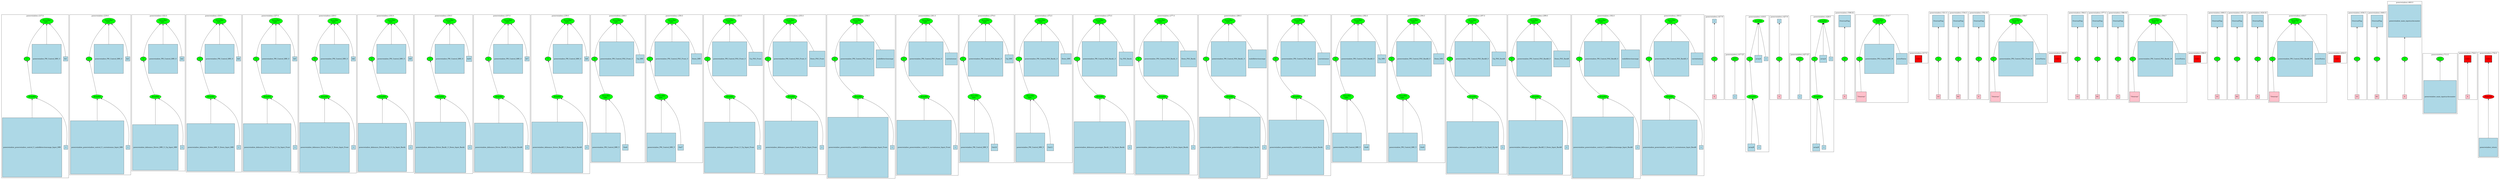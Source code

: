 strict graph "" {
	graph [bb="0,0,18946,1326",
		newrank=true
	];
	node [label="\N"];
	{
		graph [rank=same,
			rankdir=LR
		];
		rank2	[height=0.5,
			label="",
			pos="0.5,887",
			style=invis,
			width=0.013889];
		1695	[fillcolor=green,
			height=0.5,
			label="=",
			pos="178.5,887",
			style="filled,bold",
			width=0.75];
		rank2 -- 1695	[pos="1.1953,887 51.293,887 101.39,887 151.49,887",
			style=invis];
		1702	[fillcolor=green,
			height=0.5,
			label="=",
			pos="640.5,887",
			style="filled,bold",
			width=0.75];
		1695 -- 1702	[pos="177.35,905.02 176.36,938.51 179.9,1009.4 224.5,1037 250.78,1053.2 474.21,1049.4 502.5,1037 565.52,1009.3 612.44,937.13 631.35,904.02",
			style=invis];
		1709	[fillcolor=green,
			height=0.5,
			label="=",
			pos="1058.5,887",
			style="filled,bold",
			width=0.75];
		1702 -- 1709	[pos="639.35,905.02 638.36,938.51 641.9,1009.4 686.5,1037 712.78,1053.2 937.47,1052 964.5,1037 1016.3,1008.4 1043.3,937.97 1053.6,904.82",
			style=invis];
		1716	[fillcolor=green,
			height=0.5,
			label="=",
			pos="1492.5,887",
			style="filled,bold",
			width=0.75];
		1709 -- 1716	[pos="1057.4,905.02 1056.4,938.51 1059.9,1009.4 1104.5,1037 1130.8,1053.2 1354.9,1051 1382.5,1037 1438.1,1008.8 1472.4,937.88 1485.9,904.66",
			style=invis];
		1723	[fillcolor=green,
			height=0.5,
			label="=",
			pos="1912.5,887",
			style="filled,bold",
			width=0.75];
		1716 -- 1723	[pos="1491.4,905.02 1490.4,938.51 1493.9,1009.4 1538.5,1037 1564.8,1053.2 1789.4,1051.8 1816.5,1037 1868.7,1008.4 1896.7,938.01 1907.3,\
904.83",
			style=invis];
		1730	[fillcolor=green,
			height=0.5,
			label="=",
			pos="2348.5,887",
			style="filled,bold",
			width=0.75];
		1723 -- 1730	[pos="1911.4,905.02 1910.4,938.51 1913.9,1009.4 1958.5,1037 1984.8,1053.2 2208.9,1050.8 2236.5,1037 2292.6,1008.9 2327.8,937.91 2341.7,\
904.67",
			style=invis];
		1737	[fillcolor=green,
			height=0.5,
			label="=",
			pos="2782.5,887",
			style="filled,bold",
			width=0.75];
		1730 -- 1737	[pos="2347.4,905.02 2346.4,938.51 2349.9,1009.4 2394.5,1037 2420.8,1053.2 2644.9,1051 2672.5,1037 2728.1,1008.8 2762.4,937.88 2775.9,904.66",
			style=invis];
		1744	[fillcolor=green,
			height=0.5,
			label="=",
			pos="3227.5,887",
			style="filled,bold",
			width=0.75];
		1737 -- 1744	[pos="2781.4,905.02 2780.4,938.51 2783.9,1009.4 2828.5,1037 2854.8,1053.2 3078.6,1050.3 3106.5,1037 3164.9,1009.1 3204.2,937.67 3219.8,\
904.46",
			style=invis];
		1751	[fillcolor=green,
			height=0.5,
			label="=",
			pos="3666.5,887",
			style="filled,bold",
			width=0.75];
		1744 -- 1751	[pos="3226.4,905.02 3225.4,938.51 3228.9,1009.4 3273.5,1037 3300.2,1053.5 3528.5,1051.2 3556.5,1037 3612.1,1008.8 3646.4,937.88 3659.9,\
904.66",
			style=invis];
		1758	[fillcolor=green,
			height=0.5,
			label="=",
			pos="4118.5,887",
			style="filled,bold",
			width=0.75];
		1751 -- 1758	[pos="3665.4,905.02 3664.4,938.51 3667.9,1009.4 3712.5,1037 3738.8,1053.2 3962.5,1049.9 3990.5,1037 4050.8,1009.2 4093.2,937.38 4110.2,\
904.24",
			style=invis];
		1775	[fillcolor=green,
			height=0.5,
			label="=",
			pos="4490.5,887",
			style="filled,bold",
			width=0.75];
		1758 -- 1775	[pos="4117.4,905.02 4116.4,938.51 4119.9,1009.4 4164.5,1037 4190.8,1053.2 4416.2,1053.2 4442.5,1037 4487.3,1009.3 4491.9,938.46 4491.4,\
905",
			style=invis];
		1782	[fillcolor=green,
			height=0.5,
			label="=",
			pos="4926.5,887",
			style="filled,bold",
			width=0.75];
		1775 -- 1782	[pos="4489.2,905.03 4488,938.53 4491,1009.5 4535.5,1037 4567.9,1057 4846.1,1057 4878.5,1037 4923.3,1009.3 4927.9,938.46 4927.4,905",
			style=invis];
		1789	[fillcolor=green,
			height=0.5,
			label="=",
			pos="5380.5,887",
			style="filled,bold",
			width=0.75];
		1782 -- 1789	[pos="4925.2,905.03 4924,938.53 4927,1009.5 4971.5,1037 5005.6,1058.1 5298.4,1058.1 5332.5,1037 5377.3,1009.3 5381.9,938.46 5381.4,905",
			style=invis];
		1796	[fillcolor=green,
			height=0.5,
			label="=",
			pos="5850.5,887",
			style="filled,bold",
			width=0.75];
		1789 -- 1796	[pos="5379.2,905.03 5378,938.53 5381,1009.5 5425.5,1037 5461.1,1059 5766.9,1059 5802.5,1037 5847.3,1009.3 5851.9,938.46 5851.4,905",
			style=invis];
		1803	[fillcolor=green,
			height=0.5,
			label="=",
			pos="6346.5,887",
			style="filled,bold",
			width=0.75];
		1796 -- 1803	[pos="5849.2,905.03 5848,938.53 5851,1009.5 5895.5,1037 5932.6,1060 6251.4,1060 6288.5,1037 6334.1,1008.8 6343.9,938.53 6346,905.15",
			style=invis];
		1810	[fillcolor=green,
			height=0.5,
			label="=",
			pos="6854.5,887",
			style="filled,bold",
			width=0.75];
		1803 -- 1810	[pos="6345.2,905.03 6344,938.53 6347,1009.5 6391.5,1037 6429.6,1060.5 6756.4,1060.5 6794.5,1037 6840.3,1008.7 6851.2,938.47 6853.7,905.13",
			style=invis];
		1827	[fillcolor=green,
			height=0.5,
			label="=",
			pos="7306.5,887",
			style="filled,bold",
			width=0.75];
		1810 -- 1827	[pos="6853.2,905.03 6852,938.53 6855,1009.5 6899.5,1037 6933.4,1058 7224.6,1058 7258.5,1037 7303.3,1009.3 7307.9,938.46 7307.4,905",
			style=invis];
		1834	[fillcolor=green,
			height=0.5,
			label="=",
			pos="7748.5,887",
			style="filled,bold",
			width=0.75];
		1827 -- 1834	[pos="7305.2,905.03 7304,938.53 7307,1009.5 7351.5,1037 7384.5,1057.4 7667.5,1057.4 7700.5,1037 7745.3,1009.3 7749.9,938.46 7749.4,905",
			style=invis];
		1841	[fillcolor=green,
			height=0.5,
			label="=",
			pos="8208.5,887",
			style="filled,bold",
			width=0.75];
		1834 -- 1841	[pos="7747.2,905.03 7746,938.53 7749,1009.5 7793.5,1037 7828.2,1058.4 8125.8,1058.4 8160.5,1037 8205.3,1009.3 8209.9,938.46 8209.4,905",
			style=invis];
		1848	[fillcolor=green,
			height=0.5,
			label="=",
			pos="8690.5,887",
			style="filled,bold",
			width=0.75];
		1841 -- 1848	[pos="8207.2,905.03 8206,938.53 8209,1009.5 8253.5,1037 8290.3,1059.7 8605.7,1059.7 8642.5,1037 8687.3,1009.3 8691.9,938.46 8691.4,905",
			style=invis];
		1855	[fillcolor=green,
			height=0.5,
			label="=",
			pos="9198.5,887",
			style="filled,bold",
			width=0.75];
		1848 -- 1855	[pos="8689.2,905.03 8688,938.53 8691,1009.5 8735.5,1037 8773.8,1060.7 9102.2,1060.7 9140.5,1037 9186.1,1008.8 9195.9,938.53 9198,905.15",
			style=invis];
		1862	[fillcolor=green,
			height=0.5,
			label="=",
			pos="9712.5,887",
			style="filled,bold",
			width=0.75];
		1855 -- 1862	[pos="9197.2,905.03 9196,938.53 9199,1009.5 9243.5,1037 9282.2,1060.9 9613.8,1060.9 9652.5,1037 9698.3,1008.7 9709.2,938.47 9711.7,905.13",
			style=invis];
		1879	[fillcolor=green,
			height=0.5,
			label="=",
			pos="10170,887",
			style="filled,bold",
			width=0.75];
		1862 -- 1879	[pos="9711.2,905.03 9710,938.53 9713,1009.5 9757.5,1037 9792,1058.3 10088,1058.3 10122,1037 10167,1009.3 10172,938.46 10171,905",
			style=invis];
		1886	[fillcolor=green,
			height=0.5,
			label="=",
			pos="10614,887",
			style="filled,bold",
			width=0.75];
		1879 -- 1886	[pos="10169,905.02 10168,938.51 10172,1009.4 10216,1037 10250,1057.4 10533,1057.4 10566,1037 10611,1009.3 10616,938.46 10615,905",
			style=invis];
		1893	[fillcolor=green,
			height=0.5,
			label="=",
			pos="11076,887",
			style="filled,bold",
			width=0.75];
		1886 -- 1893	[pos="10613,905.02 10612,938.51 10616,1009.4 10660,1037 10695,1058.4 10993,1058.4 11028,1037 11072,1009.3 11077,938.46 11076,905",
			style=invis];
		1900	[fillcolor=green,
			height=0.5,
			label="=",
			pos="11560,887",
			style="filled,bold",
			width=0.75];
		1893 -- 1900	[pos="11074,905.02 11073,938.51 11077,1009.4 11122,1037 11158,1059.8 11475,1059.8 11512,1037 11556,1009.3 11561,938.46 11560,905",
			style=invis];
		1907	[fillcolor=green,
			height=0.5,
			label="=",
			pos="12072,887",
			style="filled,bold",
			width=0.75];
		1900 -- 1907	[pos="11558,905.02 11557,938.51 11561,1009.4 11606,1037 11644,1060.8 11974,1060.8 12012,1037 12058,1008.8 12069,938.5 12071,905.14",
			style=invis];
		1914	[fillcolor=green,
			height=0.5,
			label="=",
			pos="12584,887",
			style="filled,bold",
			width=0.75];
		1907 -- 1914	[pos="12070,905.02 12069,938.51 12073,1009.4 12118,1037 12156,1060.9 12488,1060.9 12526,1037 12572,1008.8 12582,938.53 12584,905.15",
			style=invis];
		2090	[fillcolor=green,
			height=0.5,
			label="=",
			pos="13078,887",
			style="filled,bold",
			width=0.75];
		1914 -- 2090	[pos="12583,905.02 12582,938.51 12586,1009.4 12630,1037 12665,1058.4 12962,1057.8 12996,1037 13045,1007.9 13066,938.07 13074,904.98",
			style=invis];
		2096	[fillcolor=green,
			height=0.5,
			label="p++",
			pos="13226,887",
			style="filled,bold",
			width=0.75];
		2090 -- 2096	[pos="13105,887 13136,887 13168,887 13199,887",
			style=invis];
		2098	[fillcolor=green,
			height=0.5,
			label="=",
			pos="13342,887",
			style="filled,bold",
			width=0.75];
		2096 -- 2098	[pos="13254,887 13274,887 13294,887 13314,887",
			style=invis];
		2124	[fillcolor=green,
			height=0.5,
			label="=",
			pos="13578,887",
			style="filled,bold",
			width=0.75];
		2098 -- 2124	[pos="13340,905.03 13339,938.53 13342,1009.5 13386,1037 13407,1050 13476,1049.6 13498,1037 13546,1007.9 13567,938.07 13575,904.98",
			style=invis];
		2130	[fillcolor=green,
			height=0.5,
			label="p++",
			pos="13728,887",
			style="filled,bold",
			width=0.75];
		2124 -- 2130	[pos="13606,887 13637,887 13669,887 13700,887",
			style=invis];
		2132	[fillcolor=green,
			height=0.5,
			label="=",
			pos="13842,887",
			style="filled,bold",
			width=0.75];
		2130 -- 2132	[pos="13755,887 13775,887 13795,887 13815,887",
			style=invis];
		2245	[fillcolor=green,
			height=0.5,
			label="=",
			pos="14084,887",
			style="filled,bold",
			width=0.75];
		2132 -- 2245	[pos="13841,905.03 13840,938.53 13843,1009.5 13888,1037 13908,1050 13977,1049.4 13998,1037 14048,1008.1 14071,938.16 14080,905.01",
			style=invis];
		2252	[fillcolor=green,
			height=0.5,
			label="=",
			pos="14198,887",
			style="filled,bold",
			width=0.75];
		2245 -- 2252	[pos="14111,887 14131,887 14151,887 14171,887",
			style=invis];
		2257	[fillcolor=red,
			height=0.65278,
			label="\<ret\>",
			pos="14646,887",
			shape=square,
			style="filled,bold",
			width=0.65278];
		2252 -- 2257	[pos="14197,905.03 14196,938.53 14199,1009.5 14244,1037 14274,1055.8 14534,1055.3 14564,1037 14611,1009.5 14632,945.58 14641,910.73",
			style=invis];
		2258	[fillcolor=green,
			height=0.5,
			label="=",
			pos="14790,887",
			style="filled,bold",
			width=0.75];
		2257 -- 2258	[pos="14669,887 14700,887 14732,887 14763,887",
			style=invis];
		2263	[fillcolor=green,
			height=0.5,
			label="=",
			pos="14936,887",
			style="filled,bold",
			width=0.75];
		2258 -- 2263	[pos="14818,887 14848,887 14878,887 14908,887",
			style=invis];
		2276	[fillcolor=green,
			height=0.5,
			label="=",
			pos="15084,887",
			style="filled,bold",
			width=0.75];
		2263 -- 2276	[pos="14963,887 14994,887 15026,887 15057,887",
			style=invis];
		2283	[fillcolor=green,
			height=0.5,
			label="=",
			pos="15200,887",
			style="filled,bold",
			width=0.75];
		2276 -- 2283	[pos="15112,887 15132,887 15152,887 15172,887",
			style=invis];
		2288	[fillcolor=red,
			height=0.65278,
			label="\<ret\>",
			pos="15680,887",
			shape=square,
			style="filled,bold",
			width=0.65278];
		2283 -- 2288	[pos="15198,905.02 15197,938.51 15201,1009.4 15246,1037 15279,1057.7 15566,1057.1 15600,1037 15646,1009.5 15667,945.58 15676,910.73",
			style=invis];
		2289	[fillcolor=green,
			height=0.5,
			label="=",
			pos="15826,887",
			style="filled,bold",
			width=0.75];
		2288 -- 2289	[pos="15704,887 15735,887 15767,887 15798,887",
			style=invis];
		2294	[fillcolor=green,
			height=0.5,
			label="=",
			pos="15970,887",
			style="filled,bold",
			width=0.75];
		2289 -- 2294	[pos="15853,887 15883,887 15913,887 15943,887",
			style=invis];
		2307	[fillcolor=green,
			height=0.5,
			label="=",
			pos="16120,887",
			style="filled,bold",
			width=0.75];
		2294 -- 2307	[pos="15998,887 16029,887 16061,887 16092,887",
			style=invis];
		2314	[fillcolor=green,
			height=0.5,
			label="=",
			pos="16234,887",
			style="filled,bold",
			width=0.75];
		2307 -- 2314	[pos="16147,887 16167,887 16187,887 16207,887",
			style=invis];
		2319	[fillcolor=red,
			height=0.65278,
			label="\<ret\>",
			pos="16722,887",
			shape=square,
			style="filled,bold",
			width=0.65278];
		2314 -- 2319	[pos="16233,905.02 16232,938.51 16236,1009.4 16280,1037 16315,1058 16606,1057.5 16640,1037 16687,1009.5 16708,945.58 16717,910.73",
			style=invis];
		2320	[fillcolor=green,
			height=0.5,
			label="=",
			pos="16866,887",
			style="filled,bold",
			width=0.75];
		2319 -- 2320	[pos="16745,887 16776,887 16808,887 16839,887",
			style=invis];
		2325	[fillcolor=green,
			height=0.5,
			label="=",
			pos="17012,887",
			style="filled,bold",
			width=0.75];
		2320 -- 2325	[pos="16894,887 16924,887 16954,887 16984,887",
			style=invis];
		2338	[fillcolor=green,
			height=0.5,
			label="=",
			pos="17160,887",
			style="filled,bold",
			width=0.75];
		2325 -- 2338	[pos="17039,887 17070,887 17102,887 17133,887",
			style=invis];
		2345	[fillcolor=green,
			height=0.5,
			label="=",
			pos="17276,887",
			style="filled,bold",
			width=0.75];
		2338 -- 2345	[pos="17188,887 17208,887 17228,887 17248,887",
			style=invis];
		2350	[fillcolor=red,
			height=0.65278,
			label="\<ret\>",
			pos="17762,887",
			shape=square,
			style="filled,bold",
			width=0.65278];
		2345 -- 2350	[pos="17274,905.03 17273,938.53 17276,1009.5 17320,1037 17355,1058.1 17647,1057.5 17682,1037 17728,1009.5 17749,945.58 17758,910.73",
			style=invis];
		2351	[fillcolor=green,
			height=0.5,
			label="=",
			pos="17908,887",
			style="filled,bold",
			width=0.75];
		2350 -- 2351	[pos="17786,887 17817,887 17849,887 17880,887",
			style=invis];
		2356	[fillcolor=green,
			height=0.5,
			label="=",
			pos="18052,887",
			style="filled,bold",
			width=0.75];
		2351 -- 2356	[pos="17935,887 17965,887 17995,887 18025,887",
			style=invis];
		2377	[fillcolor=green,
			height=0.5,
			label="=",
			pos="18254,887",
			style="filled,bold",
			width=0.75];
		2356 -- 2377	[pos="18080,887 18129,887 18177,887 18226,887",
			style=invis];
		2428	[fillcolor=green,
			height=0.5,
			label="p++",
			pos="18510,887",
			style="filled,bold",
			width=0.75];
		2377 -- 2428	[pos="18281,887 18348,887 18415,887 18482,887",
			style=invis];
		2448	[fillcolor=red,
			height=0.65278,
			label="\<ret\>",
			pos="18710,887",
			shape=square,
			style="filled,bold",
			width=0.65278];
		2428 -- 2448	[pos="18537,887 18587,887 18636,887 18686,887",
			style=invis];
		2464	[fillcolor=red,
			height=0.65278,
			label="\<ret\>",
			pos="18862,887",
			shape=square,
			style="filled,bold",
			width=0.65278];
		2448 -- 2464	[pos="18733,887 18768,887 18803,887 18838,887",
			style=invis];
		end	[height=0.5,
			label="",
			pos="18946,887",
			style=invis,
			width=0.013889];
		2464 -- end	[pos="18885,887 18905,887 18925,887 18945,887",
			style=invis];
	}
	subgraph cluster1695 {
		graph [bb="9.5,12,507.5,1228.9",
			label="powerwindow.c:217:3",
			lheight=0.21,
			lp="258.5,1217.4",
			lwidth=1.68
		];
		1695;
		1699	[fillcolor=green,
			height=0.5,
			label=ArrayRef,
			pos="231.5,603",
			style=filled,
			width=1.2277];
		1695 -- 1699	[dir=back,
			pos="s,181.74,868.78 183.65,858.6 194.5,800.86 219.45,668.13 228.31,620.99"];
		1700	[fillcolor=lightblue,
			height=5.9306,
			label=powerwindow_powerwindow_control_U_endofdetectionrange_Input_DRV,
			pos="231.5,233.5",
			shape=square,
			style=filled,
			width=5.9306];
		1699 -- 1700	[dir=back,
			pos="s,231.5,584.77 231.5,574.76 231.5,546.1 231.5,498.13 231.5,447.11"];
		1701	[fillcolor=lightblue,
			height=0.5,
			label=i,
			pos="481.5,233.5",
			shape=square,
			style=filled,
			width=0.5];
		1699 -- 1701	[dir=back,
			pos="s,263.42,590.45 273,586.55 324.92,564.85 412.15,520.1 454.5,451 494.09,386.41 488.3,290.6 483.87,251.77"];
		1696	[fillcolor=green,
			height=0.74639,
			label="StructRef
type: .",
			pos="334.5,1171",
			style=filled,
			width=1.3356];
		1696 -- 1695	[dir=back,
			pos="s,311.49,1146.9 304.59,1139.6 277.73,1110.8 239.01,1065.1 215.5,1019 196.08,980.89 185.62,931.18 181.16,905.33"];
		1697	[fillcolor=lightblue,
			height=3.0694,
			label=powerwindow_PW_Control_DRV_U,
			pos="334.5,887",
			shape=square,
			style=filled,
			width=3.0694];
		1696 -- 1697	[dir=back,
			pos="s,334.5,1144 334.5,1133.9 334.5,1099.6 334.5,1046 334.5,997.63"];
		1698	[fillcolor=lightblue,
			height=0.5,
			label=In1,
			pos="481.5,887",
			shape=square,
			style=filled,
			width=0.5];
		1696 -- 1698	[dir=back,
			pos="s,358.35,1147.3 365.46,1140.1 393.09,1111.5 432.5,1066.1 454.5,1019 472.3,980.93 478.43,931.21 480.49,905.34"];
	}
	subgraph cluster1702 {
		graph [bb="515.5,33.5,969.5,1228.9",
			label="powerwindow.c:219:3",
			lheight=0.21,
			lp="742.5,1217.4",
			lwidth=1.68
		];
		1702;
		1706	[fillcolor=green,
			height=0.5,
			label=ArrayRef,
			pos="715.5,603",
			style=filled,
			width=1.2277];
		1702 -- 1706	[dir=back,
			pos="s,644.97,869.2 647.56,859.44 662.79,802.19 698.35,668.5 710.96,621.06"];
		1707	[fillcolor=lightblue,
			height=5.3333,
			label=powerwindow_powerwindow_control_U_currentsense_Input_DRV,
			pos="715.5,233.5",
			shape=square,
			style=filled,
			width=5.3333];
		1706 -- 1707	[dir=back,
			pos="s,715.5,584.77 715.5,574.68 715.5,542.02 715.5,484.36 715.5,425.69"];
		1708	[fillcolor=lightblue,
			height=0.5,
			label=i,
			pos="943.5,233.5",
			shape=square,
			style=filled,
			width=0.5];
		1706 -- 1708	[dir=back,
			pos="s,744.7,589.37 753.95,584.93 800.93,561.86 878.82,516 916.5,451 954.49,385.46 949.6,290.18 945.64,251.64"];
		1703	[fillcolor=green,
			height=0.74639,
			label="StructRef
type: .",
			pos="796.5,1171",
			style=filled,
			width=1.3356];
		1703 -- 1702	[dir=back,
			pos="s,773.49,1146.9 766.59,1139.6 739.73,1110.8 701.01,1065.1 677.5,1019 658.08,980.89 647.62,931.18 643.16,905.33"];
		1704	[fillcolor=lightblue,
			height=3.0694,
			label=powerwindow_PW_Control_DRV_U,
			pos="796.5,887",
			shape=square,
			style=filled,
			width=3.0694];
		1703 -- 1704	[dir=back,
			pos="s,796.5,1144 796.5,1133.9 796.5,1099.6 796.5,1046 796.5,997.63"];
		1705	[fillcolor=lightblue,
			height=0.5,
			label=In3,
			pos="943.5,887",
			shape=square,
			style=filled,
			width=0.5];
		1703 -- 1705	[dir=back,
			pos="s,820.35,1147.3 827.46,1140.1 855.09,1111.5 894.5,1066.1 916.5,1019 934.3,980.93 940.43,931.21 942.49,905.34"];
	}
	subgraph cluster1709 {
		graph [bb="977.5,55.5,1387.5,1228.9",
			label="powerwindow.c:222:3",
			lheight=0.21,
			lp="1182.5,1217.4",
			lwidth=1.68
		];
		1709;
		1713	[fillcolor=green,
			height=0.5,
			label=ArrayRef,
			pos="1155.5,603",
			style=filled,
			width=1.2277];
		1709 -- 1713	[dir=back,
			pos="s,1062.7,868.87 1065.2,859.11 1072.1,832.45 1083.4,790.57 1095.5,755 1112.3,705.57 1136.1,648.73 1148.1,621"];
		1714	[fillcolor=lightblue,
			height=4.7222,
			label=powerwindow_debounce_Driver_DRV_U_Up_Input_DRV,
			pos="1155.5,233.5",
			shape=square,
			style=filled,
			width=4.7222];
		1713 -- 1714	[dir=back,
			pos="s,1155.5,584.77 1155.5,574.39 1155.5,537.57 1155.5,469.4 1155.5,403.72"];
		1715	[fillcolor=lightblue,
			height=0.5,
			label=i,
			pos="1361.5,233.5",
			shape=square,
			style=filled,
			width=0.5];
		1713 -- 1715	[dir=back,
			pos="s,1181.9,588.31 1190.7,583.31 1232.7,558.93 1301.4,512.09 1334.5,451 1370.5,384.58 1366.8,290.2 1363.4,251.78"];
		1710	[fillcolor=green,
			height=0.74639,
			label="StructRef
type: .",
			pos="1214.5,1171",
			style=filled,
			width=1.3356];
		1710 -- 1709	[dir=back,
			pos="s,1191.5,1146.9 1184.6,1139.6 1157.7,1110.8 1119,1065.1 1095.5,1019 1076.1,980.89 1065.6,931.18 1061.2,905.33"];
		1711	[fillcolor=lightblue,
			height=3.0694,
			label=powerwindow_PW_Control_DRV_U,
			pos="1214.5,887",
			shape=square,
			style=filled,
			width=3.0694];
		1710 -- 1711	[dir=back,
			pos="s,1214.5,1144 1214.5,1133.9 1214.5,1099.6 1214.5,1046 1214.5,997.63"];
		1712	[fillcolor=lightblue,
			height=0.5,
			label=In2,
			pos="1361.5,887",
			shape=square,
			style=filled,
			width=0.5];
		1710 -- 1712	[dir=back,
			pos="s,1238.4,1147.3 1245.5,1140.1 1273.1,1111.5 1312.5,1066.1 1334.5,1019 1352.3,980.93 1358.4,931.21 1360.5,905.34"];
	}
	subgraph cluster1716 {
		graph [bb="1395.5,47.5,1821.5,1228.9",
			label="powerwindow.c:224:3",
			lheight=0.21,
			lp="1608.5,1217.4",
			lwidth=1.68
		];
		1716;
		1720	[fillcolor=green,
			height=0.5,
			label=ArrayRef,
			pos="1581.5,603",
			style=filled,
			width=1.2277];
		1716 -- 1720	[dir=back,
			pos="s,1497,868.95 1499.6,859.23 1506.7,832.66 1518.3,790.84 1529.5,755 1544.8,706.05 1565.2,648.99 1575.3,621.11"];
		1721	[fillcolor=lightblue,
			height=4.9444,
			label=powerwindow_debounce_Driver_DRV_U_Down_Input_DRV,
			pos="1581.5,233.5",
			shape=square,
			style=filled,
			width=4.9444];
		1720 -- 1721	[dir=back,
			pos="s,1581.5,584.77 1581.5,574.34 1581.5,539 1581.5,474.81 1581.5,411.66"];
		1722	[fillcolor=lightblue,
			height=0.5,
			label=i,
			pos="1795.5,233.5",
			shape=square,
			style=filled,
			width=0.5];
		1720 -- 1722	[dir=back,
			pos="s,1608.7,588.81 1617.6,584.06 1661.4,560.2 1733.6,513.64 1768.5,451 1805.3,384.8 1801.1,289.9 1797.5,251.54"];
		1717	[fillcolor=green,
			height=0.74639,
			label="StructRef
type: .",
			pos="1648.5,1171",
			style=filled,
			width=1.3356];
		1717 -- 1716	[dir=back,
			pos="s,1625.5,1146.9 1618.6,1139.6 1591.7,1110.8 1553,1065.1 1529.5,1019 1510.1,980.89 1499.6,931.18 1495.2,905.33"];
		1718	[fillcolor=lightblue,
			height=3.0694,
			label=powerwindow_PW_Control_DRV_U,
			pos="1648.5,887",
			shape=square,
			style=filled,
			width=3.0694];
		1717 -- 1718	[dir=back,
			pos="s,1648.5,1144 1648.5,1133.9 1648.5,1099.6 1648.5,1046 1648.5,997.63"];
		1719	[fillcolor=lightblue,
			height=0.5,
			label=In4,
			pos="1795.5,887",
			shape=square,
			style=filled,
			width=0.5];
		1717 -- 1719	[dir=back,
			pos="s,1672.4,1147.3 1679.5,1140.1 1707.1,1111.5 1746.5,1066.1 1768.5,1019 1786.3,980.93 1792.4,931.21 1794.5,905.34"];
	}
	subgraph cluster1723 {
		graph [bb="1829.5,55,2241.5,1228.9",
			label="powerwindow.c:227:3",
			lheight=0.21,
			lp="2035.5,1217.4",
			lwidth=1.68
		];
		1723;
		1727	[fillcolor=green,
			height=0.5,
			label=ArrayRef,
			pos="2008.5,603",
			style=filled,
			width=1.2277];
		1723 -- 1727	[dir=back,
			pos="s,1916.8,868.88 1919.3,859.13 1926.2,832.48 1937.5,790.6 1949.5,755 1966.1,705.64 1989.5,648.76 2001.2,621.01"];
		1728	[fillcolor=lightblue,
			height=4.7361,
			label=powerwindow_debounce_Driver_Front_U_Up_Input_Front,
			pos="2008.5,233.5",
			shape=square,
			style=filled,
			width=4.7361];
		1727 -- 1728	[dir=back,
			pos="s,2008.5,584.77 2008.5,574.41 2008.5,537.69 2008.5,469.74 2008.5,404.18"];
		1729	[fillcolor=lightblue,
			height=0.5,
			label=i,
			pos="2215.5,233.5",
			shape=square,
			style=filled,
			width=0.5];
		1727 -- 1729	[dir=back,
			pos="s,2035,588.35 2043.9,583.36 2086.1,559.03 2155.2,512.25 2188.5,451 2224.6,384.63 2220.8,290.22 2217.4,251.78"];
		1724	[fillcolor=green,
			height=0.74639,
			label="StructRef
type: .",
			pos="2068.5,1171",
			style=filled,
			width=1.3356];
		1724 -- 1723	[dir=back,
			pos="s,2045.5,1146.9 2038.6,1139.6 2011.7,1110.8 1973,1065.1 1949.5,1019 1930.1,980.89 1919.6,931.18 1915.2,905.33"];
		1725	[fillcolor=lightblue,
			height=3.0694,
			label=powerwindow_PW_Control_DRV_U,
			pos="2068.5,887",
			shape=square,
			style=filled,
			width=3.0694];
		1724 -- 1725	[dir=back,
			pos="s,2068.5,1144 2068.5,1133.9 2068.5,1099.6 2068.5,1046 2068.5,997.63"];
		1726	[fillcolor=lightblue,
			height=0.5,
			label=In5,
			pos="2215.5,887",
			shape=square,
			style=filled,
			width=0.5];
		1724 -- 1726	[dir=back,
			pos="s,2092.4,1147.3 2099.5,1140.1 2127.1,1111.5 2166.5,1066.1 2188.5,1019 2206.3,980.93 2212.4,931.21 2214.5,905.34"];
	}
	subgraph cluster1730 {
		graph [bb="2249.5,46.5,2677.5,1228.9",
			label="powerwindow.c:229:3",
			lheight=0.21,
			lp="2463.5,1217.4",
			lwidth=1.68
		];
		1730;
		1734	[fillcolor=green,
			height=0.5,
			label=ArrayRef,
			pos="2436.5,603",
			style=filled,
			width=1.2277];
		1730 -- 1734	[dir=back,
			pos="s,2353,868.96 2355.6,859.24 2362.8,832.68 2374.4,790.87 2385.5,755 2400.7,706.1 2420.5,649.02 2430.4,621.12"];
		1735	[fillcolor=lightblue,
			height=4.9722,
			label=powerwindow_debounce_Driver_Front_U_Down_Input_Front,
			pos="2436.5,233.5",
			shape=square,
			style=filled,
			width=4.9722];
		1734 -- 1735	[dir=back,
			pos="s,2436.5,584.77 2436.5,574.4 2436.5,539.24 2436.5,475.48 2436.5,412.6"];
		1736	[fillcolor=lightblue,
			height=0.5,
			label=i,
			pos="2651.5,233.5",
			shape=square,
			style=filled,
			width=0.5];
		1734 -- 1736	[dir=back,
			pos="s,2463.8,588.85 2472.8,584.11 2516.8,560.31 2589.5,513.79 2624.5,451 2661.4,384.85 2657.1,289.92 2653.5,251.55"];
		1731	[fillcolor=green,
			height=0.74639,
			label="StructRef
type: .",
			pos="2504.5,1171",
			style=filled,
			width=1.3356];
		1731 -- 1730	[dir=back,
			pos="s,2481.5,1146.9 2474.6,1139.6 2447.7,1110.8 2409,1065.1 2385.5,1019 2366.1,980.89 2355.6,931.18 2351.2,905.33"];
		1732	[fillcolor=lightblue,
			height=3.0694,
			label=powerwindow_PW_Control_DRV_U,
			pos="2504.5,887",
			shape=square,
			style=filled,
			width=3.0694];
		1731 -- 1732	[dir=back,
			pos="s,2504.5,1144 2504.5,1133.9 2504.5,1099.6 2504.5,1046 2504.5,997.63"];
		1733	[fillcolor=lightblue,
			height=0.5,
			label=In6,
			pos="2651.5,887",
			shape=square,
			style=filled,
			width=0.5];
		1731 -- 1733	[dir=back,
			pos="s,2528.4,1147.3 2535.5,1140.1 2563.1,1111.5 2602.5,1066.1 2624.5,1019 2642.3,980.93 2648.4,931.21 2650.5,905.34"];
	}
	subgraph cluster1737 {
		graph [bb="2685.5,48,3111.5,1228.9",
			label="powerwindow.c:232:3",
			lheight=0.21,
			lp="2898.5,1217.4",
			lwidth=1.68
		];
		1737;
		1741	[fillcolor=green,
			height=0.5,
			label=ArrayRef,
			pos="2871.5,603",
			style=filled,
			width=1.2277];
		1737 -- 1741	[dir=back,
			pos="s,2787,868.95 2789.6,859.23 2796.7,832.66 2808.3,790.84 2819.5,755 2834.8,706.05 2855.2,648.99 2865.3,621.11"];
		1742	[fillcolor=lightblue,
			height=4.9306,
			label=powerwindow_debounce_Driver_BackL_U_Up_Input_BackL,
			pos="2871.5,233.5",
			shape=square,
			style=filled,
			width=4.9306];
		1741 -- 1742	[dir=back,
			pos="s,2871.5,584.77 2871.5,574.32 2871.5,538.89 2871.5,474.48 2871.5,411.19"];
		1743	[fillcolor=lightblue,
			height=0.5,
			label=i,
			pos="3085.5,233.5",
			shape=square,
			style=filled,
			width=0.5];
		1741 -- 1743	[dir=back,
			pos="s,2898.7,588.81 2907.6,584.06 2951.4,560.2 3023.6,513.64 3058.5,451 3095.3,384.8 3091.1,289.9 3087.5,251.54"];
		1738	[fillcolor=green,
			height=0.74639,
			label="StructRef
type: .",
			pos="2938.5,1171",
			style=filled,
			width=1.3356];
		1738 -- 1737	[dir=back,
			pos="s,2915.5,1146.9 2908.6,1139.6 2881.7,1110.8 2843,1065.1 2819.5,1019 2800.1,980.89 2789.6,931.18 2785.2,905.33"];
		1739	[fillcolor=lightblue,
			height=3.0694,
			label=powerwindow_PW_Control_DRV_U,
			pos="2938.5,887",
			shape=square,
			style=filled,
			width=3.0694];
		1738 -- 1739	[dir=back,
			pos="s,2938.5,1144 2938.5,1133.9 2938.5,1099.6 2938.5,1046 2938.5,997.63"];
		1740	[fillcolor=lightblue,
			height=0.5,
			label=In9,
			pos="3085.5,887",
			shape=square,
			style=filled,
			width=0.5];
		1738 -- 1740	[dir=back,
			pos="s,2962.4,1147.3 2969.5,1140.1 2997.1,1111.5 3036.5,1066.1 3058.5,1019 3076.3,980.93 3082.4,931.21 3084.5,905.34"];
	}
	subgraph cluster1744 {
		graph [bb="3119.5,40,3561.5,1228.9",
			label="powerwindow.c:234:3",
			lheight=0.21,
			lp="3340.5,1217.4",
			lwidth=1.68
		];
		1744;
		1748	[fillcolor=green,
			height=0.5,
			label=ArrayRef,
			pos="3313.5,603",
			style=filled,
			width=1.2277];
		1744 -- 1748	[dir=back,
			pos="s,3232.1,868.98 3234.7,859.27 3242,832.73 3253.6,790.94 3264.5,755 3279.3,706.21 3298.3,649.08 3307.7,621.14"];
		1749	[fillcolor=lightblue,
			height=5.1528,
			label=powerwindow_debounce_Driver_BackL_U_Down_Input_BackL,
			pos="3313.5,233.5",
			shape=square,
			style=filled,
			width=5.1528];
		1748 -- 1749	[dir=back,
			pos="s,3313.5,584.77 3313.5,574.75 3313.5,540.89 3313.5,480.08 3313.5,419.14"];
		1750	[fillcolor=lightblue,
			height=0.5,
			label=i,
			pos="3535.5,233.5",
			shape=square,
			style=filled,
			width=0.5];
		1748 -- 1750	[dir=back,
			pos="s,3341.8,589.13 3350.8,584.62 3396.4,561.23 3472,515.04 3508.5,451 3546,385.18 3541.4,290.06 3537.6,251.6"];
		1745	[fillcolor=green,
			height=0.74639,
			label="StructRef
type: .",
			pos="3383.5,1171",
			style=filled,
			width=1.3356];
		1745 -- 1744	[dir=back,
			pos="s,3360.5,1146.9 3353.6,1139.6 3326.7,1110.8 3288,1065.1 3264.5,1019 3245.1,980.89 3234.6,931.18 3230.2,905.33"];
		1746	[fillcolor=lightblue,
			height=3.0694,
			label=powerwindow_PW_Control_DRV_U,
			pos="3383.5,887",
			shape=square,
			style=filled,
			width=3.0694];
		1745 -- 1746	[dir=back,
			pos="s,3383.5,1144 3383.5,1133.9 3383.5,1099.6 3383.5,1046 3383.5,997.63"];
		1747	[fillcolor=lightblue,
			height=0.56944,
			label=In10,
			pos="3532.5,887",
			shape=square,
			style=filled,
			width=0.56944];
		1745 -- 1747	[dir=back,
			pos="s,3407.2,1147.2 3414.3,1140 3441.8,1111.4 3481.2,1065.9 3503.5,1019 3521.1,981.99 3528.2,933.95 3530.9,907.54"];
	}
	subgraph cluster1751 {
		graph [bb="3569.5,47.5,3995.5,1228.9",
			label="powerwindow.c:237:3",
			lheight=0.21,
			lp="3782.5,1217.4",
			lwidth=1.68
		];
		1751;
		1755	[fillcolor=green,
			height=0.5,
			label=ArrayRef,
			pos="3755.5,603",
			style=filled,
			width=1.2277];
		1751 -- 1755	[dir=back,
			pos="s,3671,868.95 3673.6,859.23 3680.7,832.66 3692.3,790.84 3703.5,755 3718.8,706.05 3739.2,648.99 3749.3,621.11"];
		1756	[fillcolor=lightblue,
			height=4.9444,
			label=powerwindow_debounce_Driver_BackR_U_Up_Input_BackR,
			pos="3755.5,233.5",
			shape=square,
			style=filled,
			width=4.9444];
		1755 -- 1756	[dir=back,
			pos="s,3755.5,584.77 3755.5,574.34 3755.5,539 3755.5,474.81 3755.5,411.66"];
		1757	[fillcolor=lightblue,
			height=0.5,
			label=i,
			pos="3969.5,233.5",
			shape=square,
			style=filled,
			width=0.5];
		1755 -- 1757	[dir=back,
			pos="s,3782.7,588.81 3791.6,584.06 3835.4,560.2 3907.6,513.64 3942.5,451 3979.3,384.8 3975.1,289.9 3971.5,251.54"];
		1752	[fillcolor=green,
			height=0.74639,
			label="StructRef
type: .",
			pos="3822.5,1171",
			style=filled,
			width=1.3356];
		1752 -- 1751	[dir=back,
			pos="s,3799.5,1146.9 3792.6,1139.6 3765.7,1110.8 3727,1065.1 3703.5,1019 3684.1,980.89 3673.6,931.18 3669.2,905.33"];
		1753	[fillcolor=lightblue,
			height=3.0694,
			label=powerwindow_PW_Control_DRV_U,
			pos="3822.5,887",
			shape=square,
			style=filled,
			width=3.0694];
		1752 -- 1753	[dir=back,
			pos="s,3822.5,1144 3822.5,1133.9 3822.5,1099.6 3822.5,1046 3822.5,997.63"];
		1754	[fillcolor=lightblue,
			height=0.5,
			label=In7,
			pos="3969.5,887",
			shape=square,
			style=filled,
			width=0.5];
		1752 -- 1754	[dir=back,
			pos="s,3846.4,1147.3 3853.5,1140.1 3881.1,1111.5 3920.5,1066.1 3942.5,1019 3960.3,980.93 3966.4,931.21 3968.5,905.34"];
	}
	subgraph cluster2124 {
		graph [bb="13510,577,13648,1220",
			label="powerwindow.c:427:9",
			lheight=0.21,
			lp="13579,1208.5",
			lwidth=1.68
		];
		2124;
		2126	[fillcolor=pink,
			height=0.5,
			label=0,
			pos="13578,603",
			shape=square,
			style=filled,
			width=0.5];
		2124 -- 2126	[dir=back,
			pos="s,13578,868.78 13578,858.62 13578,801.04 13578,668.8 13578,621.35"];
		2125	[fillcolor=lightblue,
			height=0.5,
			label=i,
			pos="13578,1171",
			shape=square,
			style=filled,
			width=0.5];
		2125 -- 2124	[dir=back,
			pos="s,13578,1152.8 13578,1142.6 13578,1085 13578,952.8 13578,905.35"];
	}
	subgraph cluster2130 {
		graph [bb="13656,577,13800,936",
			label="powerwindow.c:427:25",
			lheight=0.21,
			lp="13728,924.5",
			lwidth=1.78
		];
		2130;
		2131	[fillcolor=lightblue,
			height=0.5,
			label=i,
			pos="13728,603",
			shape=square,
			style=filled,
			width=0.5];
		2130 -- 2131	[dir=back,
			pos="s,13728,868.78 13728,858.62 13728,801.04 13728,668.8 13728,621.35"];
	}
	subgraph cluster2132 {
		graph [bb="13808,199,14004,1220",
			label="powerwindow.c:428:5",
			lheight=0.21,
			lp="13906,1208.5",
			lwidth=1.68
		];
		2132;
		2136	[fillcolor=green,
			height=0.5,
			label=ArrayRef,
			pos="13860,603",
			style=filled,
			width=1.2277];
		2132 -- 2136	[dir=back,
			pos="s,13844,868.78 13844,858.62 13848,801.04 13856,668.8 13858,621.35"];
		2137	[fillcolor=lightblue,
			height=0.73611,
			label=arrayB,
			pos="13850,233.5",
			shape=square,
			style=filled,
			width=0.73611];
		2136 -- 2137	[dir=back,
			pos="s,13859,584.77 13859,574.74 13857,506.1 13853,326.89 13851,260.09"];
		2138	[fillcolor=lightblue,
			height=0.5,
			label=i,
			pos="13914,233.5",
			shape=square,
			style=filled,
			width=0.5];
		2136 -- 2138	[dir=back,
			pos="s,13863,584.84 13865,574.66 13871,544.47 13880,494.38 13886,451 13898,377.04 13908,288.34 13912,251.66"];
		2133	[fillcolor=green,
			height=0.5,
			label=ArrayRef,
			pos="13914,1171",
			style=filled,
			width=1.2277];
		2133 -- 2132	[dir=back,
			pos="s,13910,1152.8 13908,1143 13893,1085.4 13859,952.23 13847,904.99"];
		2134	[fillcolor=lightblue,
			height=0.75,
			label=arrayA,
			pos="13914,887",
			shape=square,
			style=filled,
			width=0.75];
		2133 -- 2134	[dir=back,
			pos="s,13914,1152.8 13914,1142.5 13914,1088.1 13914,967.25 13914,914.03"];
		2135	[fillcolor=lightblue,
			height=0.5,
			label=i,
			pos="13978,887",
			shape=square,
			style=filled,
			width=0.5];
		2133 -- 2135	[dir=back,
			pos="s,13919,1152.8 13921,1143 13929,1112.9 13941,1062.5 13950,1019 13960,978.42 13969,930.54 13974,905.41"];
	}
	subgraph cluster1758 {
		graph [bb="4003.5,39,4447.5,1228.9",
			label="powerwindow.c:239:3",
			lheight=0.21,
			lp="4225.5,1217.4",
			lwidth=1.68
		];
		1758;
		1762	[fillcolor=green,
			height=0.5,
			label=ArrayRef,
			pos="4198.5,603",
			style=filled,
			width=1.2277];
		1758 -- 1762	[dir=back,
			pos="s,4123.3,869.04 4126,859.35 4133.5,832.88 4145.3,791.13 4155.5,755 4169.3,706.49 4185.6,649.23 4193.6,621.21"];
		1763	[fillcolor=lightblue,
			height=5.1806,
			label=powerwindow_debounce_Driver_BackR_U_Down_Input_BackR,
			pos="4198.5,233.5",
			shape=square,
			style=filled,
			width=5.1806];
		1762 -- 1763	[dir=back,
			pos="s,4198.5,584.77 4198.5,574.36 4198.5,540.6 4198.5,480.47 4198.5,420.08"];
		1764	[fillcolor=lightblue,
			height=0.5,
			label=i,
			pos="4421.5,233.5",
			shape=square,
			style=filled,
			width=0.5];
		1762 -- 1764	[dir=back,
			pos="s,4227,589.17 4236,584.67 4281.8,561.33 4357.8,515.2 4394.5,451 4432.1,385.23 4427.4,290.08 4423.6,251.61"];
		1759	[fillcolor=green,
			height=0.74639,
			label="StructRef
type: .",
			pos="4274.5,1171",
			style=filled,
			width=1.3356];
		1759 -- 1758	[dir=back,
			pos="s,4251.5,1146.9 4244.6,1139.6 4217.7,1110.8 4179,1065.1 4155.5,1019 4136.1,980.89 4125.6,931.18 4121.2,905.33"];
		1760	[fillcolor=lightblue,
			height=3.0694,
			label=powerwindow_PW_Control_DRV_U,
			pos="4274.5,887",
			shape=square,
			style=filled,
			width=3.0694];
		1759 -- 1760	[dir=back,
			pos="s,4274.5,1144 4274.5,1133.9 4274.5,1099.6 4274.5,1046 4274.5,997.63"];
		1761	[fillcolor=lightblue,
			height=0.5,
			label=In8,
			pos="4421.5,887",
			shape=square,
			style=filled,
			width=0.5];
		1759 -- 1761	[dir=back,
			pos="s,4298.4,1147.3 4305.5,1140.1 4333.1,1111.5 4372.5,1066.1 4394.5,1019 4412.3,980.93 4418.4,931.21 4420.5,905.34"];
	}
	subgraph cluster1775 {
		graph [bb="4455.5,115,4883.5,1228.9",
			label="powerwindow.c:248:3",
			lheight=0.21,
			lp="4669.5,1217.4",
			lwidth=1.68
		];
		1775;
		1779	[fillcolor=green,
			height=0.74639,
			label="StructRef
type: .",
			pos="4574.5,603",
			style=filled,
			width=1.3356];
		1775 -- 1779	[dir=back,
			pos="s,4494.9,868.98 4497.5,859.27 4504.6,832.73 4515.9,790.94 4526.5,755 4539.6,710.69 4556.2,659.51 4566,629.55"];
		1780	[fillcolor=lightblue,
			height=3.0694,
			label=powerwindow_PW_Control_DRV_Y,
			pos="4574.5,233.5",
			shape=square,
			style=filled,
			width=3.0694];
		1779 -- 1780	[dir=back,
			pos="s,4574.5,575.86 4574.5,565.66 4574.5,514.59 4574.5,419.4 4574.5,344.14"];
		1781	[fillcolor=lightblue,
			height=0.61111,
			label=Out6,
			pos="4725.5,233.5",
			shape=square,
			style=filled,
			width=0.61111];
		1779 -- 1781	[dir=back,
			pos="s,4598.9,579.54 4606.1,572.37 4634.2,544.05 4673.9,498.71 4694.5,451 4723.3,384.05 4726.4,295.74 4726.1,255.77"];
		1776	[fillcolor=green,
			height=0.74639,
			label="StructRef
type: .",
			pos="4662.5,1171",
			style=filled,
			width=1.3356];
		1776 -- 1775	[dir=back,
			pos="s,4636.5,1148.1 4629,1141.4 4598.1,1113.2 4553,1067.5 4526.5,1019 4505.9,981.34 4496.4,931.02 4492.6,905.07"];
		1777	[fillcolor=lightblue,
			height=3.5278,
			label=powerwindow_PW_Control_PSG_Front_U,
			pos="4662.5,887",
			shape=square,
			style=filled,
			width=3.5278];
		1776 -- 1777	[dir=back,
			pos="s,4662.5,1144 4662.5,1133.8 4662.5,1103.4 4662.5,1057.8 4662.5,1014.2"];
		1778	[fillcolor=lightblue,
			height=0.94444,
			label=Up_DRV,
			pos="4841.5,887",
			shape=square,
			style=filled,
			width=0.94444];
		1776 -- 1778	[dir=back,
			pos="s,4687.8,1148.1 4695.2,1141.3 4725.8,1113 4770.7,1067 4798.5,1019 4816.4,988.04 4828.1,948.56 4834.7,921.08"];
	}
	subgraph cluster1782 {
		graph [bb="4891.5,115,5337.5,1228.9",
			label="powerwindow.c:250:3",
			lheight=0.21,
			lp="5114.5,1217.4",
			lwidth=1.68
		];
		1782;
		1786	[fillcolor=green,
			height=0.74639,
			label="StructRef
type: .",
			pos="5010.5,603",
			style=filled,
			width=1.3356];
		1782 -- 1786	[dir=back,
			pos="s,4930.9,868.98 4933.5,859.27 4940.6,832.73 4951.9,790.94 4962.5,755 4975.6,710.69 4992.2,659.51 5002,629.55"];
		1787	[fillcolor=lightblue,
			height=3.0694,
			label=powerwindow_PW_Control_DRV_Y,
			pos="5010.5,233.5",
			shape=square,
			style=filled,
			width=3.0694];
		1786 -- 1787	[dir=back,
			pos="s,5010.5,575.86 5010.5,565.66 5010.5,514.59 5010.5,419.4 5010.5,344.14"];
		1788	[fillcolor=lightblue,
			height=0.61111,
			label=Out7,
			pos="5161.5,233.5",
			shape=square,
			style=filled,
			width=0.61111];
		1786 -- 1788	[dir=back,
			pos="s,5034.9,579.54 5042.1,572.37 5070.2,544.05 5109.9,498.71 5130.5,451 5159.3,384.05 5162.4,295.74 5162.1,255.77"];
		1783	[fillcolor=green,
			height=0.74639,
			label="StructRef
type: .",
			pos="5098.5,1171",
			style=filled,
			width=1.3356];
		1783 -- 1782	[dir=back,
			pos="s,5072.5,1148.1 5065,1141.4 5034.1,1113.2 4989,1067.5 4962.5,1019 4941.9,981.34 4932.4,931.02 4928.6,905.07"];
		1784	[fillcolor=lightblue,
			height=3.5278,
			label=powerwindow_PW_Control_PSG_Front_U,
			pos="5098.5,887",
			shape=square,
			style=filled,
			width=3.5278];
		1783 -- 1784	[dir=back,
			pos="s,5098.5,1144 5098.5,1133.8 5098.5,1103.4 5098.5,1057.8 5098.5,1014.2"];
		1785	[fillcolor=lightblue,
			height=1.1806,
			label=Down_DRV,
			pos="5286.5,887",
			shape=square,
			style=filled,
			width=1.1806];
		1783 -- 1785	[dir=back,
			pos="s,5123.3,1147.8 5130.6,1140.9 5160.7,1112.3 5205.3,1066.1 5234.5,1019 5251.9,991.04 5265.3,956.3 5274.2,929.62"];
	}
	subgraph cluster2090 {
		graph [bb="13010,577,13146,1220",
			label="powerwindow.c:417:9",
			lheight=0.21,
			lp="13078,1208.5",
			lwidth=1.68
		];
		2090;
		2092	[fillcolor=pink,
			height=0.5,
			label=0,
			pos="13078,603",
			shape=square,
			style=filled,
			width=0.5];
		2090 -- 2092	[dir=back,
			pos="s,13078,868.78 13078,858.62 13078,801.04 13078,668.8 13078,621.35"];
		2091	[fillcolor=lightblue,
			height=0.5,
			label=i,
			pos="13078,1171",
			shape=square,
			style=filled,
			width=0.5];
		2091 -- 2090	[dir=back,
			pos="s,13078,1152.8 13078,1142.6 13078,1085 13078,952.8 13078,905.35"];
	}
	subgraph cluster2096 {
		graph [bb="13154,577,13298,936",
			label="powerwindow.c:417:25",
			lheight=0.21,
			lp="13226,924.5",
			lwidth=1.78
		];
		2096;
		2097	[fillcolor=lightblue,
			height=0.5,
			label=i,
			pos="13226,603",
			shape=square,
			style=filled,
			width=0.5];
		2096 -- 2097	[dir=back,
			pos="s,13226,868.78 13226,858.62 13226,801.04 13226,668.8 13226,621.35"];
	}
	subgraph cluster2098 {
		graph [bb="13306,199,13502,1220",
			label="powerwindow.c:418:5",
			lheight=0.21,
			lp="13404,1208.5",
			lwidth=1.68
		];
		2098;
		2102	[fillcolor=green,
			height=0.5,
			label=ArrayRef,
			pos="13358,603",
			style=filled,
			width=1.2277];
		2098 -- 2102	[dir=back,
			pos="s,13343,868.78 13343,858.62 13347,801.04 13355,668.8 13357,621.35"];
		2103	[fillcolor=lightblue,
			height=0.73611,
			label=arrayB,
			pos="13350,233.5",
			shape=square,
			style=filled,
			width=0.73611];
		2102 -- 2103	[dir=back,
			pos="s,13358,584.77 13358,574.74 13356,506.1 13352,326.89 13350,260.09"];
		2104	[fillcolor=lightblue,
			height=0.5,
			label=i,
			pos="13412,233.5",
			shape=square,
			style=filled,
			width=0.5];
		2102 -- 2104	[dir=back,
			pos="s,13362,584.84 13364,574.66 13370,544.47 13379,494.38 13386,451 13397,377.04 13407,288.34 13411,251.66"];
		2099	[fillcolor=green,
			height=0.5,
			label=ArrayRef,
			pos="13414,1171",
			style=filled,
			width=1.2277];
		2099 -- 2098	[dir=back,
			pos="s,13409,1152.8 13407,1143 13392,1085.4 13358,952.23 13346,904.99"];
		2100	[fillcolor=lightblue,
			height=0.75,
			label=arrayA,
			pos="13414,887",
			shape=square,
			style=filled,
			width=0.75];
		2099 -- 2100	[dir=back,
			pos="s,13414,1152.8 13414,1142.5 13414,1088.1 13414,967.25 13414,914.03"];
		2101	[fillcolor=lightblue,
			height=0.5,
			label=i,
			pos="13476,887",
			shape=square,
			style=filled,
			width=0.5];
		2099 -- 2101	[dir=back,
			pos="s,13418,1152.8 13420,1143 13428,1112.9 13440,1062.5 13450,1019 13459,978.42 13468,930.54 13473,905.41"];
	}
	subgraph cluster2289 {
		graph [bb="15758,577,15894,1245",
			label="powerwindow.c:564:3",
			lheight=0.21,
			lp="15826,1233.5",
			lwidth=1.68
		];
		2289;
		2291	[fillcolor=pink,
			height=0.5,
			label="1U",
			pos="15826,603",
			shape=square,
			style=filled,
			width=0.5];
		2289 -- 2291	[dir=back,
			pos="s,15826,868.78 15826,858.62 15826,801.04 15826,668.8 15826,621.35"];
		2290	[fillcolor=lightblue,
			height=1.1944,
			label=OverrunFlag,
			pos="15826,1171",
			shape=square,
			style=filled,
			width=1.1944];
		2290 -- 2289	[dir=back,
			pos="s,15826,1127.8 15826,1117.4 15826,1052.8 15826,946.62 15826,905.26"];
	}
	subgraph cluster2294 {
		graph [bb="15902,577,16040,1245",
			label="powerwindow.c:577:3",
			lheight=0.21,
			lp="15971,1233.5",
			lwidth=1.68
		];
		2294;
		2296	[fillcolor=pink,
			height=0.5,
			label="0U",
			pos="15970,603",
			shape=square,
			style=filled,
			width=0.5];
		2294 -- 2296	[dir=back,
			pos="s,15970,868.78 15970,858.62 15970,801.04 15970,668.8 15970,621.35"];
		2295	[fillcolor=lightblue,
			height=1.1944,
			label=OverrunFlag,
			pos="15970,1171",
			shape=square,
			style=filled,
			width=1.1944];
		2295 -- 2294	[dir=back,
			pos="s,15970,1127.8 15970,1117.4 15970,1052.8 15970,946.62 15970,905.26"];
	}
	subgraph cluster2307 {
		graph [bb="16048,577,16192,1245",
			label="powerwindow.c:588:32",
			lheight=0.21,
			lp="16120,1233.5",
			lwidth=1.78
		];
		2307;
		2310	[fillcolor=pink,
			height=0.5,
			label=0,
			pos="16120,603",
			shape=square,
			style=filled,
			width=0.5];
		2307 -- 2310	[dir=back,
			pos="s,16120,868.78 16120,858.62 16120,801.04 16120,668.8 16120,621.35"];
		2308	[fillcolor=lightblue,
			height=1.1944,
			label=OverrunFlag,
			pos="16120,1171",
			shape=square,
			style=filled,
			width=1.1944];
		2308 -- 2307	[dir=back,
			pos="s,16120,1127.8 16120,1117.4 16120,1052.8 16120,946.62 16120,905.26"];
	}
	subgraph cluster2314 {
		graph [bb="16200,558,16646,1228.9",
			label="powerwindow.c:594:7",
			lheight=0.21,
			lp="16422,1217.4",
			lwidth=1.68
		];
		2314;
		2318	[fillcolor=pink,
			height=1.0278,
			label="\"Overrun\"",
			pos="16244,603",
			shape=square,
			style=filled,
			width=1.0278];
		2314 -- 2318	[dir=back,
			pos="s,16235,868.78 16235,858.5 16237,807.27 16241,697.26 16243,640.12"];
		2315	[fillcolor=green,
			height=0.74639,
			label="StructRef
type: ->",
			pos="16412,1171",
			style=filled,
			width=1.3356];
		2315 -- 2314	[dir=back,
			pos="s,16385,1148.5 16377,1141.8 16346,1113.8 16299,1068 16272,1019 16250,981.49 16241,931.1 16237,905.11"];
		2316	[fillcolor=lightblue,
			height=3.6528,
			label=powerwindow_PW_Control_PSG_BackL_M,
			pos="16412,887",
			shape=square,
			style=filled,
			width=3.6528];
		2315 -- 2316	[dir=back,
			pos="s,16412,1144 16412,1133.8 16412,1104.3 16412,1060.8 16412,1018.6"];
		2317	[fillcolor=lightblue,
			height=1.0556,
			label=errorStatus,
			pos="16600,887",
			shape=square,
			style=filled,
			width=1.0556];
		2315 -- 2317	[dir=back,
			pos="s,16438,1148.2 16445,1141.4 16477,1113.1 16523,1067.1 16552,1019 16570,989.61 16583,952.35 16591,925.08"];
	}
	subgraph cluster2338 {
		graph [bb="17088,577,17232,1245",
			label="powerwindow.c:624:32",
			lheight=0.21,
			lp="17160,1233.5",
			lwidth=1.78
		];
		2338;
		2341	[fillcolor=pink,
			height=0.5,
			label=0,
			pos="17160,603",
			shape=square,
			style=filled,
			width=0.5];
		2338 -- 2341	[dir=back,
			pos="s,17160,868.78 17160,858.62 17160,801.04 17160,668.8 17160,621.35"];
		2339	[fillcolor=lightblue,
			height=1.1944,
			label=OverrunFlag,
			pos="17160,1171",
			shape=square,
			style=filled,
			width=1.1944];
		2339 -- 2338	[dir=back,
			pos="s,17160,1127.8 17160,1117.4 17160,1052.8 17160,946.62 17160,905.26"];
	}
	subgraph cluster2345 {
		graph [bb="17240,558,17686,1228.9",
			label="powerwindow.c:630:7",
			lheight=0.21,
			lp="17464,1217.4",
			lwidth=1.68
		];
		2345;
		2349	[fillcolor=pink,
			height=1.0278,
			label="\"Overrun\"",
			pos="17286,603",
			shape=square,
			style=filled,
			width=1.0278];
		2345 -- 2349	[dir=back,
			pos="s,17276,868.78 17276,858.5 17278,807.27 17282,697.26 17284,640.12"];
		2346	[fillcolor=green,
			height=0.74639,
			label="StructRef
type: ->",
			pos="17452,1171",
			style=filled,
			width=1.3356];
		2346 -- 2345	[dir=back,
			pos="s,17426,1148.6 17418,1141.9 17386,1113.9 17339,1068.2 17312,1019 17291,981.53 17281,931.13 17278,905.12"];
		2347	[fillcolor=lightblue,
			height=3.6667,
			label=powerwindow_PW_Control_PSG_BackR_M,
			pos="17452,887",
			shape=square,
			style=filled,
			width=3.6667];
		2346 -- 2347	[dir=back,
			pos="s,17452,1144 17452,1133.8 17452,1104.5 17452,1061.3 17452,1019.2"];
		2348	[fillcolor=lightblue,
			height=1.0556,
			label=errorStatus,
			pos="17640,887",
			shape=square,
			style=filled,
			width=1.0556];
		2346 -- 2348	[dir=back,
			pos="s,17479,1148.2 17486,1141.4 17518,1113.1 17564,1067.1 17594,1019 17611,989.61 17624,952.35 17632,925.08"];
	}
	subgraph cluster2350 {
		graph [bb="17694,855.5,17832,941.5",
			label="powerwindow.c:632:5",
			lheight=0.21,
			lp="17763,930",
			lwidth=1.68
		];
		2350;
	}
	subgraph cluster2351 {
		graph [bb="17840,577,17976,1245",
			label="powerwindow.c:636:3",
			lheight=0.21,
			lp="17908,1233.5",
			lwidth=1.68
		];
		2351;
		2353	[fillcolor=pink,
			height=0.5,
			label="1U",
			pos="17908,603",
			shape=square,
			style=filled,
			width=0.5];
		2351 -- 2353	[dir=back,
			pos="s,17908,868.78 17908,858.62 17908,801.04 17908,668.8 17908,621.35"];
		2352	[fillcolor=lightblue,
			height=1.1944,
			label=OverrunFlag,
			pos="17908,1171",
			shape=square,
			style=filled,
			width=1.1944];
		2352 -- 2351	[dir=back,
			pos="s,17908,1127.8 17908,1117.4 17908,1052.8 17908,946.62 17908,905.26"];
	}
	subgraph cluster2356 {
		graph [bb="17984,577,18122,1245",
			label="powerwindow.c:649:3",
			lheight=0.21,
			lp="18053,1233.5",
			lwidth=1.68
		];
		2356;
		2358	[fillcolor=pink,
			height=0.5,
			label="0U",
			pos="18052,603",
			shape=square,
			style=filled,
			width=0.5];
		2356 -- 2358	[dir=back,
			pos="s,18052,868.78 18052,858.62 18052,801.04 18052,668.8 18052,621.35"];
		2357	[fillcolor=lightblue,
			height=1.1944,
			label=OverrunFlag,
			pos="18052,1171",
			shape=square,
			style=filled,
			width=1.1944];
		2357 -- 2356	[dir=back,
			pos="s,18052,1127.8 18052,1117.4 18052,1052.8 18052,946.62 18052,905.26"];
	}
	subgraph cluster2377 {
		graph [bb="18130,577,18378,1318",
			label="powerwindow.c:663:3",
			lheight=0.21,
			lp="18254,1306.5",
			lwidth=1.68
		];
		2377;
		2379	[fillcolor=pink,
			height=0.5,
			label=0,
			pos="18254,603",
			shape=square,
			style=filled,
			width=0.5];
		2377 -- 2379	[dir=back,
			pos="s,18254,868.78 18254,858.62 18254,801.04 18254,668.8 18254,621.35"];
		2378	[fillcolor=lightblue,
			height=3.2222,
			label=powerwindow_main_inputcyclecounter,
			pos="18254,1171",
			shape=square,
			style=filled,
			width=3.2222];
		2378 -- 2377	[dir=back,
			pos="s,18254,1054.9 18254,1044.8 18254,990.69 18254,933.4 18254,905.42"];
	}
	subgraph cluster2428 {
		graph [bb="18386,479,18634,936",
			label="powerwindow.c:711:5",
			lheight=0.21,
			lp="18510,924.5",
			lwidth=1.68
		];
		2428;
		2429	[fillcolor=lightblue,
			height=3.2222,
			label=powerwindow_main_inputcyclecounter,
			pos="18510,603",
			shape=square,
			style=filled,
			width=3.2222];
		2428 -- 2429	[dir=back,
			pos="s,18510,868.78 18510,858.78 18510,826.48 18510,770.54 18510,719.29"];
	}
	subgraph cluster2448 {
		graph [bb="18642,577,18778,941.5",
			label="powerwindow.c:724:3",
			lheight=0.21,
			lp="18710,930",
			lwidth=1.68
		];
		2448;
		2449	[fillcolor=pink,
			height=0.5,
			label=0,
			pos="18710,603",
			shape=square,
			style=filled,
			width=0.5];
		2448 -- 2449	[dir=back,
			pos="s,18710,863.4 18710,853.32 18710,793.2 18710,667.03 18710,621.15"];
	}
	subgraph cluster2464 {
		graph [bb="18786,159,18936,941.5",
			label="powerwindow.c:732:3",
			lheight=0.21,
			lp="18862,930",
			lwidth=1.68
		];
		2464;
		2465	[fillcolor=red,
			height=0.5,
			label=FuncCall,
			pos="18862,603",
			style=filled,
			width=1.1916];
		2464 -- 2465	[dir=back,
			pos="s,18862,863.4 18862,853.32 18862,793.2 18862,667.03 18862,621.15"];
		2466	[fillcolor=lightblue,
			height=1.8472,
			label=powerwindow_return,
			pos="18862,233.5",
			shape=square,
			style=filled,
			width=1.8472];
		2465 -- 2466	[dir=back,
			pos="s,18862,584.77 18862,574.63 18862,517.03 18862,381.9 18862,300.37"];
	}
	subgraph cluster1789 {
		graph [bb="5345.5,46,5807.5,1228.9",
			label="powerwindow.c:253:3",
			lheight=0.21,
			lp="5576.5,1217.4",
			lwidth=1.68
		];
		1789;
		1793	[fillcolor=green,
			height=0.5,
			label=ArrayRef,
			pos="5533.5,603",
			style=filled,
			width=1.2277];
		1789 -- 1793	[dir=back,
			pos="s,5383,868.69 5384.8,858.68 5389.8,831.37 5399.6,788.71 5416.5,755 5443.8,700.42 5492.3,646.29 5517.4,620.16"];
		1794	[fillcolor=lightblue,
			height=4.9861,
			label=powerwindow_debounce_passenger_Front_U_Up_Input_Front,
			pos="5533.5,233.5",
			shape=square,
			style=filled,
			width=4.9861];
		1793 -- 1794	[dir=back,
			pos="s,5533.5,584.77 5533.5,574.42 5533.5,539.36 5533.5,475.81 5533.5,413.06"];
		1795	[fillcolor=lightblue,
			height=0.5,
			label=i,
			pos="5749.5,233.5",
			shape=square,
			style=filled,
			width=0.5];
		1793 -- 1795	[dir=back,
			pos="s,5561,588.89 5570,584.16 5614.2,560.41 5687.3,513.95 5722.5,451 5759.5,384.9 5755.2,289.94 5751.5,251.56"];
		1790	[fillcolor=green,
			height=0.74639,
			label="StructRef
type: .",
			pos="5552.5,1171",
			style=filled,
			width=1.3356];
		1790 -- 1789	[dir=back,
			pos="s,5526.5,1148.1 5519,1141.4 5488.1,1113.2 5443,1067.5 5416.5,1019 5395.9,981.34 5386.4,931.02 5382.6,905.07"];
		1791	[fillcolor=lightblue,
			height=3.5278,
			label=powerwindow_PW_Control_PSG_Front_U,
			pos="5552.5,887",
			shape=square,
			style=filled,
			width=3.5278];
		1790 -- 1791	[dir=back,
			pos="s,5552.5,1144 5552.5,1133.8 5552.5,1103.4 5552.5,1057.8 5552.5,1014.2"];
		1792	[fillcolor=lightblue,
			height=1.4028,
			label=Up_PSG_Front,
			pos="5748.5,887",
			shape=square,
			style=filled,
			width=1.4028];
		1790 -- 1792	[dir=back,
			pos="s,5576.8,1147.5 5584,1140.6 5613.7,1111.7 5658,1065.3 5688.5,1019 5705.1,993.7 5719.4,963.05 5729.9,937.76"];
	}
	subgraph cluster1796 {
		graph [bb="5815.5,37.5,6293.5,1228.9",
			label="powerwindow.c:255:3",
			lheight=0.21,
			lp="6054.5,1217.4",
			lwidth=1.68
		];
		1796;
		1800	[fillcolor=green,
			height=0.5,
			label=ArrayRef,
			pos="6011.5,603",
			style=filled,
			width=1.2277];
		1796 -- 1800	[dir=back,
			pos="s,5852.8,869.04 5854.5,859.02 5859.3,831.64 5869,788.62 5886.5,755 5915.4,699.45 5967.3,645.75 5994.3,619.93"];
		1801	[fillcolor=lightblue,
			height=5.2222,
			label=powerwindow_debounce_passenger_Front_U_Down_Input_Front,
			pos="6011.5,233.5",
			shape=square,
			style=filled,
			width=5.2222];
		1800 -- 1801	[dir=back,
			pos="s,6011.5,584.77 6011.5,574.47 6011.5,541.07 6011.5,481.77 6011.5,421.95"];
		1802	[fillcolor=lightblue,
			height=0.5,
			label=i,
			pos="6235.5,233.5",
			shape=square,
			style=filled,
			width=0.5];
		1800 -- 1802	[dir=back,
			pos="s,6040.1,589.21 6049.2,584.72 6095.3,561.44 6171.6,515.36 6208.5,451 6246.2,385.27 6241.5,290.1 6237.6,251.61"];
		1797	[fillcolor=green,
			height=0.74639,
			label="StructRef
type: .",
			pos="6022.5,1171",
			style=filled,
			width=1.3356];
		1797 -- 1796	[dir=back,
			pos="s,5996.5,1148.1 5989,1141.4 5958.1,1113.2 5913,1067.5 5886.5,1019 5865.9,981.34 5856.4,931.02 5852.6,905.07"];
		1798	[fillcolor=lightblue,
			height=3.5278,
			label=powerwindow_PW_Control_PSG_Front_U,
			pos="6022.5,887",
			shape=square,
			style=filled,
			width=3.5278];
		1797 -- 1798	[dir=back,
			pos="s,6022.5,1144 6022.5,1133.8 6022.5,1103.4 6022.5,1057.8 6022.5,1014.2"];
		1799	[fillcolor=lightblue,
			height=1.625,
			label=Down_PSG_Front,
			pos="6226.5,887",
			shape=square,
			style=filled,
			width=1.625];
		1797 -- 1799	[dir=back,
			pos="s,6046.2,1147.5 6053.6,1140.1 6083,1111 6127,1064.5 6158.5,1019 6174.3,996.15 6189,969.13 6200.6,945.59"];
	}
	subgraph cluster1803 {
		graph [bb="6301.5,11.5,6799.5,1228.9",
			label="powerwindow.c:258:3",
			lheight=0.21,
			lp="6550.5,1217.4",
			lwidth=1.68
		];
		1803;
		1807	[fillcolor=green,
			height=0.5,
			label=ArrayRef,
			pos="6523.5,603",
			style=filled,
			width=1.2277];
		1803 -- 1807	[dir=back,
			pos="s,6348.5,868.88 6350.1,858.79 6354.5,831.24 6364,788.08 6382.5,755 6414.7,697.39 6473.5,644.59 6504,619.44"];
		1808	[fillcolor=lightblue,
			height=5.9444,
			label=powerwindow_powerwindow_control_U_endofdetectionrange_Input_Front,
			pos="6523.5,233.5",
			shape=square,
			style=filled,
			width=5.9444];
		1807 -- 1808	[dir=back,
			pos="s,6523.5,584.77 6523.5,574.41 6523.5,545.79 6523.5,498.21 6523.5,447.57"];
		1809	[fillcolor=lightblue,
			height=0.5,
			label=i,
			pos="6773.5,233.5",
			shape=square,
			style=filled,
			width=0.5];
		1807 -- 1809	[dir=back,
			pos="s,6555.4,590.45 6565,586.55 6616.9,564.85 6704.2,520.1 6746.5,451 6786.1,386.41 6780.3,290.6 6775.9,251.77"];
		1804	[fillcolor=green,
			height=0.74639,
			label="StructRef
type: .",
			pos="6518.5,1171",
			style=filled,
			width=1.3356];
		1804 -- 1803	[dir=back,
			pos="s,6492.5,1148.1 6485,1141.4 6454.1,1113.2 6409,1067.5 6382.5,1019 6361.9,981.34 6352.4,931.02 6348.6,905.07"];
		1805	[fillcolor=lightblue,
			height=3.5278,
			label=powerwindow_PW_Control_PSG_Front_U,
			pos="6518.5,887",
			shape=square,
			style=filled,
			width=3.5278];
		1804 -- 1805	[dir=back,
			pos="s,6518.5,1144 6518.5,1133.8 6518.5,1103.4 6518.5,1057.8 6518.5,1014.2"];
		1806	[fillcolor=lightblue,
			height=1.7639,
			label=endofdetectionrange,
			pos="6727.5,887",
			shape=square,
			style=filled,
			width=1.7639];
		1804 -- 1806	[dir=back,
			pos="s,6541.9,1147.3 6549.3,1139.9 6578.4,1110.6 6622.3,1064 6654.5,1019 6669.7,997.72 6684.2,972.95 6696.3,950.72"];
	}
	subgraph cluster1810 {
		graph [bb="6807.5,33,7263.5,1228.9",
			label="powerwindow.c:261:3",
			lheight=0.21,
			lp="7035.5,1217.4",
			lwidth=1.68
		];
		1810;
		1814	[fillcolor=green,
			height=0.5,
			label=ArrayRef,
			pos="7008.5,603",
			style=filled,
			width=1.2277];
		1810 -- 1814	[dir=back,
			pos="s,6857,868.68 6858.8,858.67 6863.8,831.35 6873.6,788.67 6890.5,755 6918,700.3 6966.9,646.23 6992.3,620.13"];
		1815	[fillcolor=lightblue,
			height=5.3472,
			label=powerwindow_powerwindow_control_U_currentsense_Input_Front,
			pos="7008.5,233.5",
			shape=square,
			style=filled,
			width=5.3472];
		1814 -- 1815	[dir=back,
			pos="s,7008.5,584.77 7008.5,574.71 7008.5,542.13 7008.5,484.68 7008.5,426.16"];
		1816	[fillcolor=lightblue,
			height=0.5,
			label=i,
			pos="7237.5,233.5",
			shape=square,
			style=filled,
			width=0.5];
		1814 -- 1816	[dir=back,
			pos="s,7037.8,589.41 7047.1,584.98 7094.4,561.97 7172.6,516.16 7210.5,451 7248.6,385.5 7243.6,290.2 7239.7,251.64"];
		1811	[fillcolor=green,
			height=0.74639,
			label="StructRef
type: .",
			pos="7026.5,1171",
			style=filled,
			width=1.3356];
		1811 -- 1810	[dir=back,
			pos="s,7000.5,1148.1 6993,1141.4 6962.1,1113.2 6917,1067.5 6890.5,1019 6869.9,981.34 6860.4,931.02 6856.6,905.07"];
		1812	[fillcolor=lightblue,
			height=3.5278,
			label=powerwindow_PW_Control_PSG_Front_U,
			pos="7026.5,887",
			shape=square,
			style=filled,
			width=3.5278];
		1811 -- 1812	[dir=back,
			pos="s,7026.5,1144 7026.5,1133.8 7026.5,1103.4 7026.5,1057.8 7026.5,1014.2"];
		1813	[fillcolor=lightblue,
			height=1.1667,
			label=currentsense,
			pos="7213.5,887",
			shape=square,
			style=filled,
			width=1.1667];
		1811 -- 1813	[dir=back,
			pos="s,7051.3,1147.9 7058.6,1141 7088.8,1112.4 7133.4,1066.2 7162.5,1019 7179.8,990.85 7193.1,955.79 7201.8,929.04"];
	}
	subgraph cluster1827 {
		graph [bb="7271.5,115,7705.5,1228.9",
			label="powerwindow.c:270:3",
			lheight=0.21,
			lp="7488.5,1217.4",
			lwidth=1.68
		];
		1827;
		1831	[fillcolor=green,
			height=0.74639,
			label="StructRef
type: .",
			pos="7390.5,603",
			style=filled,
			width=1.3356];
		1827 -- 1831	[dir=back,
			pos="s,7310.9,868.98 7313.5,859.27 7320.6,832.73 7331.9,790.94 7342.5,755 7355.6,710.69 7372.2,659.51 7382,629.55"];
		1832	[fillcolor=lightblue,
			height=3.0694,
			label=powerwindow_PW_Control_DRV_Y,
			pos="7390.5,233.5",
			shape=square,
			style=filled,
			width=3.0694];
		1831 -- 1832	[dir=back,
			pos="s,7390.5,575.86 7390.5,565.66 7390.5,514.59 7390.5,419.4 7390.5,344.14"];
		1833	[fillcolor=lightblue,
			height=0.69444,
			label=Out10,
			pos="7544.5,233.5",
			shape=square,
			style=filled,
			width=0.69444];
		1831 -- 1833	[dir=back,
			pos="s,7414.8,579.49 7422,572.3 7450,543.94 7489.6,498.57 7510.5,451 7539.2,385.68 7544.1,299.9 7544.7,258.68"];
		1828	[fillcolor=green,
			height=0.74639,
			label="StructRef
type: .",
			pos="7481.5,1171",
			style=filled,
			width=1.3356];
		1828 -- 1827	[dir=back,
			pos="s,7455.2,1148.5 7447.5,1141.8 7415.9,1113.7 7369.7,1068 7342.5,1019 7321.7,981.45 7312.3,931.08 7308.6,905.1"];
		1829	[fillcolor=lightblue,
			height=3.6111,
			label=powerwindow_PW_Control_PSG_BackL_U,
			pos="7481.5,887",
			shape=square,
			style=filled,
			width=3.6111];
		1828 -- 1829	[dir=back,
			pos="s,7481.5,1144 7481.5,1133.7 7481.5,1103.9 7481.5,1059.8 7481.5,1017.2"];
		1830	[fillcolor=lightblue,
			height=0.94444,
			label=Up_DRV,
			pos="7663.5,887",
			shape=square,
			style=filled,
			width=0.94444];
		1828 -- 1830	[dir=back,
			pos="s,7507.4,1148.3 7515,1141.5 7546.2,1113.2 7592.2,1067.3 7620.5,1019 7638.6,988.13 7650.2,948.64 7656.8,921.13"];
	}
	subgraph cluster1834 {
		graph [bb="7713.5,115,8165.5,1228.9",
			label="powerwindow.c:272:3",
			lheight=0.21,
			lp="7939.5,1217.4",
			lwidth=1.68
		];
		1834;
		1838	[fillcolor=green,
			height=0.74639,
			label="StructRef
type: .",
			pos="7832.5,603",
			style=filled,
			width=1.3356];
		1834 -- 1838	[dir=back,
			pos="s,7752.9,868.98 7755.5,859.27 7762.6,832.73 7773.9,790.94 7784.5,755 7797.6,710.69 7814.2,659.51 7824,629.55"];
		1839	[fillcolor=lightblue,
			height=3.0694,
			label=powerwindow_PW_Control_DRV_Y,
			pos="7832.5,233.5",
			shape=square,
			style=filled,
			width=3.0694];
		1838 -- 1839	[dir=back,
			pos="s,7832.5,575.86 7832.5,565.66 7832.5,514.59 7832.5,419.4 7832.5,344.14"];
		1840	[fillcolor=lightblue,
			height=0.69444,
			label=Out11,
			pos="7986.5,233.5",
			shape=square,
			style=filled,
			width=0.69444];
		1838 -- 1840	[dir=back,
			pos="s,7856.8,579.49 7864,572.3 7892,543.94 7931.6,498.57 7952.5,451 7981.2,385.68 7986.1,299.9 7986.7,258.68"];
		1835	[fillcolor=green,
			height=0.74639,
			label="StructRef
type: .",
			pos="7923.5,1171",
			style=filled,
			width=1.3356];
		1835 -- 1834	[dir=back,
			pos="s,7897.2,1148.5 7889.5,1141.8 7857.9,1113.7 7811.7,1068 7784.5,1019 7763.7,981.45 7754.3,931.08 7750.6,905.1"];
		1836	[fillcolor=lightblue,
			height=3.6111,
			label=powerwindow_PW_Control_PSG_BackL_U,
			pos="7923.5,887",
			shape=square,
			style=filled,
			width=3.6111];
		1835 -- 1836	[dir=back,
			pos="s,7923.5,1144 7923.5,1133.7 7923.5,1103.9 7923.5,1059.8 7923.5,1017.2"];
		1837	[fillcolor=lightblue,
			height=1.1806,
			label=Down_DRV,
			pos="8114.5,887",
			shape=square,
			style=filled,
			width=1.1806];
		1835 -- 1837	[dir=back,
			pos="s,7948.8,1147.9 7956.3,1141.1 7987.1,1112.5 8032.7,1066.4 8062.5,1019 8080,991.13 8093.5,956.39 8102.3,929.68"];
	}
	subgraph cluster1841 {
		graph [bb="8173.5,39,8647.5,1228.9",
			label="powerwindow.c:275:3",
			lheight=0.21,
			lp="8410.5,1217.4",
			lwidth=1.68
		];
		1841;
		1845	[fillcolor=green,
			height=0.5,
			label=ArrayRef,
			pos="8368.5,603",
			style=filled,
			width=1.2277];
		1841 -- 1845	[dir=back,
			pos="s,8210.8,869.05 8212.5,859.03 8217.3,831.66 8227.1,788.65 8244.5,755 8273.2,699.58 8324.7,645.82 8351.4,619.96"];
		1846	[fillcolor=lightblue,
			height=5.1806,
			label=powerwindow_debounce_passenger_BackL_U_Up_Input_BackL,
			pos="8368.5,233.5",
			shape=square,
			style=filled,
			width=5.1806];
		1845 -- 1846	[dir=back,
			pos="s,8368.5,584.77 8368.5,574.36 8368.5,540.6 8368.5,480.47 8368.5,420.08"];
		1847	[fillcolor=lightblue,
			height=0.5,
			label=i,
			pos="8591.5,233.5",
			shape=square,
			style=filled,
			width=0.5];
		1845 -- 1847	[dir=back,
			pos="s,8397,589.17 8406,584.67 8451.8,561.33 8527.8,515.2 8564.5,451 8602.1,385.23 8597.4,290.08 8593.6,251.61"];
		1842	[fillcolor=green,
			height=0.74639,
			label="StructRef
type: .",
			pos="8383.5,1171",
			style=filled,
			width=1.3356];
		1842 -- 1841	[dir=back,
			pos="s,8357.2,1148.5 8349.5,1141.8 8317.9,1113.7 8271.7,1068 8244.5,1019 8223.7,981.45 8214.3,931.08 8210.6,905.1"];
		1843	[fillcolor=lightblue,
			height=3.6111,
			label=powerwindow_PW_Control_PSG_BackL_U,
			pos="8383.5,887",
			shape=square,
			style=filled,
			width=3.6111];
		1842 -- 1843	[dir=back,
			pos="s,8383.5,1144 8383.5,1133.7 8383.5,1103.9 8383.5,1059.8 8383.5,1017.2"];
		1844	[fillcolor=lightblue,
			height=1.4861,
			label=Up_PSG_BackL,
			pos="8585.5,887",
			shape=square,
			style=filled,
			width=1.4861];
		1842 -- 1844	[dir=back,
			pos="s,8408,1147.8 8415.3,1140.8 8445.6,1112 8491,1065.5 8522.5,1019 8539,994.67 8553.5,965.36 8564.5,940.63"];
	}
	subgraph cluster1848 {
		graph [bb="8655.5,31,9145.5,1228.9",
			label="powerwindow.c:277:3",
			lheight=0.21,
			lp="8900.5,1217.4",
			lwidth=1.68
		];
		1848;
		1852	[fillcolor=green,
			height=0.5,
			label=ArrayRef,
			pos="8858.5,603",
			style=filled,
			width=1.2277];
		1848 -- 1852	[dir=back,
			pos="s,8692.7,868.97 8694.3,858.92 8699,831.46 8708.6,788.38 8726.5,755 8756.8,698.57 8811.8,645.25 8840.2,619.72"];
		1853	[fillcolor=lightblue,
			height=5.4028,
			label=powerwindow_debounce_passenger_BackL_U_Down_Input_BackL,
			pos="8858.5,233.5",
			shape=square,
			style=filled,
			width=5.4028];
		1852 -- 1853	[dir=back,
			pos="s,8858.5,584.77 8858.5,574.39 8858.5,542.11 8858.5,485.72 8858.5,428.03"];
		1854	[fillcolor=lightblue,
			height=0.5,
			label=i,
			pos="9089.5,233.5",
			shape=square,
			style=filled,
			width=0.5];
		1852 -- 1854	[dir=back,
			pos="s,8888.1,589.5 8897.2,585.23 8944.9,562.37 9024.2,516.63 9062.5,451 9100.7,385.59 9095.7,290.24 9091.7,251.66"];
		1849	[fillcolor=green,
			height=0.74639,
			label="StructRef
type: .",
			pos="8865.5,1171",
			style=filled,
			width=1.3356];
		1849 -- 1848	[dir=back,
			pos="s,8839.2,1148.5 8831.5,1141.8 8799.9,1113.7 8753.7,1068 8726.5,1019 8705.7,981.45 8696.3,931.08 8692.6,905.1"];
		1850	[fillcolor=lightblue,
			height=3.6111,
			label=powerwindow_PW_Control_PSG_BackL_U,
			pos="8865.5,887",
			shape=square,
			style=filled,
			width=3.6111];
		1849 -- 1850	[dir=back,
			pos="s,8865.5,1144 8865.5,1133.7 8865.5,1103.9 8865.5,1059.8 8865.5,1017.2"];
		1851	[fillcolor=lightblue,
			height=1.7222,
			label=Down_PSG_BackL,
			pos="9075.5,887",
			shape=square,
			style=filled,
			width=1.7222];
		1849 -- 1851	[dir=back,
			pos="s,8889.6,1147.5 8896.8,1140.5 8926.7,1111.4 8971.8,1064.7 9004.5,1019 9020,997.32 9034.5,971.88 9046.3,949.21"];
	}
	subgraph cluster1855 {
		graph [bb="9153.5,8.5,9657.5,1228.9",
			label="powerwindow.c:280:3",
			lheight=0.21,
			lp="9405.5,1217.4",
			lwidth=1.68
		];
		1855;
		1859	[fillcolor=green,
			height=0.5,
			label=ArrayRef,
			pos="9378.5,603",
			style=filled,
			width=1.2277];
		1855 -- 1859	[dir=back,
			pos="s,9200.5,868.86 9202,858.75 9206.4,831.17 9215.8,787.98 9234.5,755 9267.4,696.83 9327.7,644.08 9358.8,619.14"];
		1860	[fillcolor=lightblue,
			height=6.0278,
			label=powerwindow_powerwindow_control_U_endofdetectionrange_Input_BackL,
			pos="9378.5,233.5",
			shape=square,
			style=filled,
			width=6.0278];
		1859 -- 1860	[dir=back,
			pos="s,9378.5,584.77 9378.5,574.63 9378.5,546.64 9378.5,500.35 9378.5,450.81"];
		1861	[fillcolor=lightblue,
			height=0.5,
			label=i,
			pos="9631.5,233.5",
			shape=square,
			style=filled,
			width=0.5];
		1859 -- 1861	[dir=back,
			pos="s,9410.8,590.58 9420.2,586.84 9472.8,565.36 9561.5,520.75 9604.5,451 9644.4,386.37 9638.4,290.17 9633.9,251.5"];
		1856	[fillcolor=green,
			height=0.74639,
			label="StructRef
type: .",
			pos="9373.5,1171",
			style=filled,
			width=1.3356];
		1856 -- 1855	[dir=back,
			pos="s,9347.2,1148.5 9339.5,1141.8 9307.9,1113.7 9261.7,1068 9234.5,1019 9213.7,981.45 9204.3,931.08 9200.6,905.1"];
		1857	[fillcolor=lightblue,
			height=3.6111,
			label=powerwindow_PW_Control_PSG_BackL_U,
			pos="9373.5,887",
			shape=square,
			style=filled,
			width=3.6111];
		1856 -- 1857	[dir=back,
			pos="s,9373.5,1144 9373.5,1133.7 9373.5,1103.9 9373.5,1059.8 9373.5,1017.2"];
		1858	[fillcolor=lightblue,
			height=1.7639,
			label=endofdetectionrange,
			pos="9585.5,887",
			shape=square,
			style=filled,
			width=1.7639];
		1856 -- 1858	[dir=back,
			pos="s,9397.5,1147.4 9404.7,1140.4 9434.5,1111.2 9479.6,1064.5 9512.5,1019 9527.8,997.8 9542.4,973.05 9554.4,950.82"];
	}
	subgraph cluster1862 {
		graph [bb="9665.5,29.5,10128,1228.9",
			label="powerwindow.c:283:3",
			lheight=0.21,
			lp="9896.5,1217.4",
			lwidth=1.68
		];
		1862;
		1866	[fillcolor=green,
			height=0.5,
			label=ArrayRef,
			pos="9869.5,603",
			style=filled,
			width=1.2277];
		1862 -- 1866	[dir=back,
			pos="s,9715,868.65 9716.7,858.62 9721.6,831.27 9731.4,788.57 9748.5,755 9776.6,699.94 9826.8,646.02 9852.8,620.05"];
		1867	[fillcolor=lightblue,
			height=5.4444,
			label=powerwindow_powerwindow_control_U_currentsense_Input_BackL,
			pos="9869.5,233.5",
			shape=square,
			style=filled,
			width=5.4444];
		1866 -- 1867	[dir=back,
			pos="s,9869.5,584.77 9869.5,574.5 9869.5,542.59 9869.5,487 9869.5,429.9"];
		1868	[fillcolor=lightblue,
			height=0.5,
			label=i,
			pos="10102,233.5",
			shape=square,
			style=filled,
			width=0.5];
		1866 -- 1868	[dir=back,
			pos="s,9899.3,589.54 9908.4,585.28 9956.3,562.48 10036,516.79 10074,451 10113,385.64 10108,290.26 10104,251.66"];
		1863	[fillcolor=green,
			height=0.74639,
			label="StructRef
type: .",
			pos="9887.5,1171",
			style=filled,
			width=1.3356];
		1863 -- 1862	[dir=back,
			pos="s,9861.2,1148.5 9853.5,1141.8 9821.9,1113.7 9775.7,1068 9748.5,1019 9727.7,981.45 9718.3,931.08 9714.6,905.1"];
		1864	[fillcolor=lightblue,
			height=3.6111,
			label=powerwindow_PW_Control_PSG_BackL_U,
			pos="9887.5,887",
			shape=square,
			style=filled,
			width=3.6111];
		1863 -- 1864	[dir=back,
			pos="s,9887.5,1144 9887.5,1133.7 9887.5,1103.9 9887.5,1059.8 9887.5,1017.2"];
		1865	[fillcolor=lightblue,
			height=1.1667,
			label=currentsense,
			pos="10078,887",
			shape=square,
			style=filled,
			width=1.1667];
		1863 -- 1865	[dir=back,
			pos="s,9912.9,1148 9920.4,1141.1 9951.2,1112.6 9996.9,1066.5 10026,1019 10044,990.94 10057,955.88 10066,929.1"];
	}
	subgraph cluster1879 {
		graph [bb="10136,115,10572,1228.9",
			label="powerwindow.c:292:3",
			lheight=0.21,
			lp="10354,1217.4",
			lwidth=1.68
		];
		1879;
		1883	[fillcolor=green,
			height=0.74639,
			label="StructRef
type: .",
			pos="10254,603",
			style=filled,
			width=1.3356];
		1879 -- 1883	[dir=back,
			pos="s,10175,869 10178,859.3 10185,832.78 10197,791 10208,755 10221,710.78 10237,659.57 10246,629.59"];
		1884	[fillcolor=lightblue,
			height=3.0694,
			label=powerwindow_PW_Control_DRV_Y,
			pos="10254,233.5",
			shape=square,
			style=filled,
			width=3.0694];
		1883 -- 1884	[dir=back,
			pos="s,10254,575.86 10254,565.66 10254,514.59 10254,419.4 10254,344.14"];
		1885	[fillcolor=lightblue,
			height=0.61111,
			label=Out8,
			pos="10406,233.5",
			shape=square,
			style=filled,
			width=0.61111];
		1883 -- 1885	[dir=back,
			pos="s,10279,579.54 10286,572.37 10314,544.05 10354,498.71 10374,451 10403,384.05 10406,295.74 10406,255.77"];
		1880	[fillcolor=green,
			height=0.74639,
			label="StructRef
type: .",
			pos="10346,1171",
			style=filled,
			width=1.3356];
		1880 -- 1879	[dir=back,
			pos="s,10320,1148.5 10313,1141.7 10281,1113.7 10235,1067.9 10208,1019 10187,981.45 10177,931.08 10173,905.1"];
		1881	[fillcolor=lightblue,
			height=3.625,
			label=powerwindow_PW_Control_PSG_BackR_U,
			pos="10346,887",
			shape=square,
			style=filled,
			width=3.625];
		1880 -- 1881	[dir=back,
			pos="s,10346,1144 10346,1133.7 10346,1104 10346,1060.1 10346,1017.5"];
		1882	[fillcolor=lightblue,
			height=0.94444,
			label=Up_DRV,
			pos="10530,887",
			shape=square,
			style=filled,
			width=0.94444];
		1880 -- 1882	[dir=back,
			pos="s,10373,1148.3 10380,1141.5 10412,1113.3 10458,1067.4 10486,1019 10505,988.17 10516,948.67 10523,921.14"];
	}
	subgraph cluster1886 {
		graph [bb="10580,115,11032,1228.9",
			label="powerwindow.c:294:3",
			lheight=0.21,
			lp="10806,1217.4",
			lwidth=1.68
		];
		1886;
		1890	[fillcolor=green,
			height=0.74639,
			label="StructRef
type: .",
			pos="10698,603",
			style=filled,
			width=1.3356];
		1886 -- 1890	[dir=back,
			pos="s,10619,869 10622,859.3 10629,832.78 10641,791 10652,755 10665,710.78 10681,659.57 10690,629.59"];
		1891	[fillcolor=lightblue,
			height=3.0694,
			label=powerwindow_PW_Control_DRV_Y,
			pos="10698,233.5",
			shape=square,
			style=filled,
			width=3.0694];
		1890 -- 1891	[dir=back,
			pos="s,10698,575.86 10698,565.66 10698,514.59 10698,419.4 10698,344.14"];
		1892	[fillcolor=lightblue,
			height=0.61111,
			label=Out9,
			pos="10850,233.5",
			shape=square,
			style=filled,
			width=0.61111];
		1890 -- 1892	[dir=back,
			pos="s,10723,579.54 10730,572.37 10758,544.05 10798,498.71 10818,451 10847,384.05 10850,295.74 10850,255.77"];
		1887	[fillcolor=green,
			height=0.74639,
			label="StructRef
type: .",
			pos="10790,1171",
			style=filled,
			width=1.3356];
		1887 -- 1886	[dir=back,
			pos="s,10764,1148.5 10757,1141.7 10725,1113.7 10679,1067.9 10652,1019 10631,981.45 10621,931.08 10617,905.1"];
		1888	[fillcolor=lightblue,
			height=3.625,
			label=powerwindow_PW_Control_PSG_BackR_U,
			pos="10790,887",
			shape=square,
			style=filled,
			width=3.625];
		1887 -- 1888	[dir=back,
			pos="s,10790,1144 10790,1133.7 10790,1104 10790,1060.1 10790,1017.5"];
		1889	[fillcolor=lightblue,
			height=1.1806,
			label=Down_DRV,
			pos="10982,887",
			shape=square,
			style=filled,
			width=1.1806];
		1887 -- 1889	[dir=back,
			pos="s,10816,1148 10824,1141.2 10855,1112.7 10901,1066.6 10930,1019 10948,991.18 10961,956.43 10970,929.71"];
	}
	subgraph cluster1893 {
		graph [bb="11040,38.5,11516,1228.9",
			label="powerwindow.c:297:3",
			lheight=0.21,
			lp="11278,1217.4",
			lwidth=1.68
		];
		1893;
		1897	[fillcolor=green,
			height=0.5,
			label=ArrayRef,
			pos="11236,603",
			style=filled,
			width=1.2277];
		1893 -- 1897	[dir=back,
			pos="s,11078,869.06 11080,859.05 11085,831.69 11095,788.69 11112,755 11141,699.8 11192,645.94 11219,620.02"];
		1898	[fillcolor=lightblue,
			height=5.1944,
			label=powerwindow_debounce_passenger_BackR_U_Up_Input_BackR,
			pos="11236,233.5",
			shape=square,
			style=filled,
			width=5.1944];
		1897 -- 1898	[dir=back,
			pos="s,11236,584.77 11236,574.39 11236,540.72 11236,480.8 11236,420.55"];
		1899	[fillcolor=lightblue,
			height=0.5,
			label=i,
			pos="11458,233.5",
			shape=square,
			style=filled,
			width=0.5];
		1897 -- 1899	[dir=back,
			pos="s,11264,589.17 11273,584.67 11319,561.33 11395,515.2 11432,451 11469,385.23 11464,290.08 11461,251.61"];
		1894	[fillcolor=green,
			height=0.74639,
			label="StructRef
type: .",
			pos="11252,1171",
			style=filled,
			width=1.3356];
		1894 -- 1893	[dir=back,
			pos="s,11225,1148.5 11218,1141.7 11186,1113.7 11140,1067.9 11112,1019 11092,981.45 11082,931.08 11078,905.1"];
		1895	[fillcolor=lightblue,
			height=3.625,
			label=powerwindow_PW_Control_PSG_BackR_U,
			pos="11252,887",
			shape=square,
			style=filled,
			width=3.625];
		1894 -- 1895	[dir=back,
			pos="s,11252,1144 11252,1133.7 11252,1104 11252,1060.1 11252,1017.5"];
		1896	[fillcolor=lightblue,
			height=1.5,
			label=Up_PSG_BackR,
			pos="11454,887",
			shape=square,
			style=filled,
			width=1.5];
		1894 -- 1896	[dir=back,
			pos="s,11276,1147.8 11284,1140.9 11314,1112 11360,1065.6 11392,1019 11408,994.91 11422,965.89 11433,941.29"];
	}
	subgraph cluster1900 {
		graph [bb="11524,30,12018,1228.9",
			label="powerwindow.c:299:3",
			lheight=0.21,
			lp="11771,1217.4",
			lwidth=1.68
		];
		1900;
		1904	[fillcolor=green,
			height=0.5,
			label=ArrayRef,
			pos="11728,603",
			style=filled,
			width=1.2277];
		1900 -- 1904	[dir=back,
			pos="s,11562,868.97 11564,858.92 11568,831.46 11578,788.38 11596,755 11627,698.68 11682,645.31 11710,619.75"];
		1905	[fillcolor=lightblue,
			height=5.4306,
			label=powerwindow_debounce_passenger_BackR_U_Down_Input_BackR,
			pos="11728,233.5",
			shape=square,
			style=filled,
			width=5.4306];
		1904 -- 1905	[dir=back,
			pos="s,11728,584.77 11728,574.48 11728,542.47 11728,486.68 11728,429.43"];
		1906	[fillcolor=lightblue,
			height=0.5,
			label=i,
			pos="11960,233.5",
			shape=square,
			style=filled,
			width=0.5];
		1904 -- 1906	[dir=back,
			pos="s,11758,589.54 11767,585.28 11815,562.48 11895,516.79 11934,451 11972,385.64 11967,290.26 11963,251.66"];
		1901	[fillcolor=green,
			height=0.74639,
			label="StructRef
type: .",
			pos="11736,1171",
			style=filled,
			width=1.3356];
		1901 -- 1900	[dir=back,
			pos="s,11709,1148.5 11702,1141.7 11670,1113.7 11624,1067.9 11596,1019 11576,981.45 11566,931.08 11562,905.1"];
		1902	[fillcolor=lightblue,
			height=3.625,
			label=powerwindow_PW_Control_PSG_BackR_U,
			pos="11736,887",
			shape=square,
			style=filled,
			width=3.625];
		1901 -- 1902	[dir=back,
			pos="s,11736,1144 11736,1133.7 11736,1104 11736,1060.1 11736,1017.5"];
		1903	[fillcolor=lightblue,
			height=1.7361,
			label=Down_PSG_BackR,
			pos="11946,887",
			shape=square,
			style=filled,
			width=1.7361];
		1901 -- 1903	[dir=back,
			pos="s,11760,1147.5 11767,1140.5 11797,1111.4 11843,1064.8 11876,1019 11891,997.45 11905,972.16 11917,949.57"];
	}
	subgraph cluster1907 {
		graph [bb="12026,8,12532,1228.9",
			label="powerwindow.c:302:3",
			lheight=0.21,
			lp="12278,1217.4",
			lwidth=1.68
		];
		1907;
		1911	[fillcolor=green,
			height=0.5,
			label=ArrayRef,
			pos="12252,603",
			style=filled,
			width=1.2277];
		1907 -- 1911	[dir=back,
			pos="s,12074,868.86 12075,858.77 12080,831.19 12090,788.01 12108,755 12141,697.24 12201,644.5 12232,619.41"];
		1912	[fillcolor=lightblue,
			height=6.0417,
			label=powerwindow_powerwindow_control_U_endofdetectionrange_Input_BackR,
			pos="12252,233.5",
			shape=square,
			style=filled,
			width=6.0417];
		1911 -- 1912	[dir=back,
			pos="s,12252,584.77 12252,574.66 12252,546.76 12252,500.66 12252,451.27"];
		1913	[fillcolor=lightblue,
			height=0.5,
			label=i,
			pos="12506,233.5",
			shape=square,
			style=filled,
			width=0.5];
		1911 -- 1913	[dir=back,
			pos="s,12284,590.62 12293,586.89 12346,565.47 12435,520.92 12478,451 12518,386.41 12512,290.19 12508,251.51"];
		1908	[fillcolor=green,
			height=0.74639,
			label="StructRef
type: .",
			pos="12248,1171",
			style=filled,
			width=1.3356];
		1908 -- 1907	[dir=back,
			pos="s,12221,1148.5 12214,1141.7 12182,1113.7 12136,1067.9 12108,1019 12088,981.45 12078,931.08 12074,905.1"];
		1909	[fillcolor=lightblue,
			height=3.625,
			label=powerwindow_PW_Control_PSG_BackR_U,
			pos="12248,887",
			shape=square,
			style=filled,
			width=3.625];
		1908 -- 1909	[dir=back,
			pos="s,12248,1144 12248,1133.7 12248,1104 12248,1060.1 12248,1017.5"];
		1910	[fillcolor=lightblue,
			height=1.7639,
			label=endofdetectionrange,
			pos="12460,887",
			shape=square,
			style=filled,
			width=1.7639];
		1908 -- 1910	[dir=back,
			pos="s,12272,1147.5 12279,1140.5 12309,1111.4 12355,1064.7 12388,1019 12403,997.74 12417,972.87 12429,950.54"];
	}
	subgraph cluster1914 {
		graph [bb="12540,29.5,13002,1228.9",
			label="powerwindow.c:305:3",
			lheight=0.21,
			lp="12770,1217.4",
			lwidth=1.68
		];
		1914;
		1918	[fillcolor=green,
			height=0.5,
			label=ArrayRef,
			pos="12744,603",
			style=filled,
			width=1.2277];
		1914 -- 1918	[dir=back,
			pos="s,12587,869.07 12589,859.06 12594,831.72 12604,788.73 12622,755 12650,699.92 12701,646.01 12727,620.04"];
		1919	[fillcolor=lightblue,
			height=5.4444,
			label=powerwindow_powerwindow_control_U_currentsense_Input_BackR,
			pos="12744,233.5",
			shape=square,
			style=filled,
			width=5.4444];
		1918 -- 1919	[dir=back,
			pos="s,12744,584.77 12744,574.5 12744,542.59 12744,487 12744,429.9"];
		1920	[fillcolor=lightblue,
			height=0.5,
			label=i,
			pos="12976,233.5",
			shape=square,
			style=filled,
			width=0.5];
		1918 -- 1920	[dir=back,
			pos="s,12773,589.54 12782,585.28 12830,562.48 12910,516.79 12948,451 12987,385.64 12982,290.26 12978,251.66"];
		1915	[fillcolor=green,
			height=0.74639,
			label="StructRef
type: .",
			pos="12760,1171",
			style=filled,
			width=1.3356];
		1915 -- 1914	[dir=back,
			pos="s,12734,1148.5 12727,1141.7 12695,1113.7 12649,1067.9 12622,1019 12601,981.45 12591,931.08 12587,905.1"];
		1916	[fillcolor=lightblue,
			height=3.625,
			label=powerwindow_PW_Control_PSG_BackR_U,
			pos="12760,887",
			shape=square,
			style=filled,
			width=3.625];
		1915 -- 1916	[dir=back,
			pos="s,12760,1144 12760,1133.7 12760,1104 12760,1060.1 12760,1017.5"];
		1917	[fillcolor=lightblue,
			height=1.1667,
			label=currentsense,
			pos="12952,887",
			shape=square,
			style=filled,
			width=1.1667];
		1915 -- 1917	[dir=back,
			pos="s,12786,1148 12794,1141.2 12825,1112.7 12871,1066.6 12900,1019 12918,990.97 12931,955.91 12940,929.12"];
	}
	subgraph cluster2245 {
		graph [bb="14012,577,14156,1245",
			label="powerwindow.c:508:32",
			lheight=0.21,
			lp="14084,1233.5",
			lwidth=1.78
		];
		2245;
		2248	[fillcolor=pink,
			height=0.5,
			label=0,
			pos="14084,603",
			shape=square,
			style=filled,
			width=0.5];
		2245 -- 2248	[dir=back,
			pos="s,14084,868.78 14084,858.62 14084,801.04 14084,668.8 14084,621.35"];
		2246	[fillcolor=lightblue,
			height=1.1944,
			label=OverrunFlag,
			pos="14084,1171",
			shape=square,
			style=filled,
			width=1.1944];
		2246 -- 2245	[dir=back,
			pos="s,14084,1127.8 14084,1117.4 14084,1052.8 14084,946.62 14084,905.26"];
	}
	subgraph cluster2252 {
		graph [bb="14164,558,14570,1228.9",
			label="powerwindow.c:514:7",
			lheight=0.21,
			lp="14366,1217.4",
			lwidth=1.68
		];
		2252;
		2256	[fillcolor=pink,
			height=1.0278,
			label="\"Overrun\"",
			pos="14208,603",
			shape=square,
			style=filled,
			width=1.0278];
		2252 -- 2256	[dir=back,
			pos="s,14199,868.78 14199,858.5 14201,807.27 14205,697.26 14207,640.12"];
		2253	[fillcolor=green,
			height=0.74639,
			label="StructRef
type: ->",
			pos="14356,1171",
			style=filled,
			width=1.3356];
		2253 -- 2252	[dir=back,
			pos="s,14332,1147.1 14325,1139.8 14298,1111 14258,1065.4 14234,1019 14215,980.97 14205,931.23 14201,905.35"];
		2254	[fillcolor=lightblue,
			height=3.1111,
			label=powerwindow_PW_Control_DRV_M,
			pos="14356,887",
			shape=square,
			style=filled,
			width=3.1111];
		2253 -- 2254	[dir=back,
			pos="s,14356,1144 14356,1133.6 14356,1099.6 14356,1047.1 14356,999.28"];
		2255	[fillcolor=lightblue,
			height=1.0556,
			label=errorStatus,
			pos="14524,887",
			shape=square,
			style=filled,
			width=1.0556];
		2253 -- 2255	[dir=back,
			pos="s,14378,1147.2 14385,1139.8 14412,1110.8 14451,1064.8 14476,1019 14493,989.16 14506,952.29 14514,925.27"];
	}
	subgraph cluster2257 {
		graph [bb="14578,855.5,14714,941.5",
			label="powerwindow.c:517:5",
			lheight=0.21,
			lp="14646,930",
			lwidth=1.68
		];
		2257;
	}
	subgraph cluster2258 {
		graph [bb="14722,577,14860,1245",
			label="powerwindow.c:521:3",
			lheight=0.21,
			lp="14791,1233.5",
			lwidth=1.68
		];
		2258;
		2260	[fillcolor=pink,
			height=0.5,
			label="1U",
			pos="14790,603",
			shape=square,
			style=filled,
			width=0.5];
		2258 -- 2260	[dir=back,
			pos="s,14790,868.78 14790,858.62 14790,801.04 14790,668.8 14790,621.35"];
		2259	[fillcolor=lightblue,
			height=1.1944,
			label=OverrunFlag,
			pos="14790,1171",
			shape=square,
			style=filled,
			width=1.1944];
		2259 -- 2258	[dir=back,
			pos="s,14790,1127.8 14790,1117.4 14790,1052.8 14790,946.62 14790,905.26"];
	}
	subgraph cluster2263 {
		graph [bb="14868,577,15004,1245",
			label="powerwindow.c:534:3",
			lheight=0.21,
			lp="14936,1233.5",
			lwidth=1.68
		];
		2263;
		2265	[fillcolor=pink,
			height=0.5,
			label="0U",
			pos="14936,603",
			shape=square,
			style=filled,
			width=0.5];
		2263 -- 2265	[dir=back,
			pos="s,14936,868.78 14936,858.62 14936,801.04 14936,668.8 14936,621.35"];
		2264	[fillcolor=lightblue,
			height=1.1944,
			label=OverrunFlag,
			pos="14936,1171",
			shape=square,
			style=filled,
			width=1.1944];
		2264 -- 2263	[dir=back,
			pos="s,14936,1127.8 14936,1117.4 14936,1052.8 14936,946.62 14936,905.26"];
	}
	subgraph cluster2276 {
		graph [bb="15012,577,15156,1245",
			label="powerwindow.c:552:32",
			lheight=0.21,
			lp="15084,1233.5",
			lwidth=1.78
		];
		2276;
		2279	[fillcolor=pink,
			height=0.5,
			label=0,
			pos="15084,603",
			shape=square,
			style=filled,
			width=0.5];
		2276 -- 2279	[dir=back,
			pos="s,15084,868.78 15084,858.62 15084,801.04 15084,668.8 15084,621.35"];
		2277	[fillcolor=lightblue,
			height=1.1944,
			label=OverrunFlag,
			pos="15084,1171",
			shape=square,
			style=filled,
			width=1.1944];
		2277 -- 2276	[dir=back,
			pos="s,15084,1127.8 15084,1117.4 15084,1052.8 15084,946.62 15084,905.26"];
	}
	subgraph cluster2283 {
		graph [bb="15164,558,15604,1228.9",
			label="powerwindow.c:558:7",
			lheight=0.21,
			lp="15384,1217.4",
			lwidth=1.68
		];
		2283;
		2287	[fillcolor=pink,
			height=1.0278,
			label="\"Overrun\"",
			pos="15210,603",
			shape=square,
			style=filled,
			width=1.0278];
		2283 -- 2287	[dir=back,
			pos="s,15200,868.78 15200,858.5 15202,807.27 15206,697.26 15208,640.12"];
		2284	[fillcolor=green,
			height=0.74639,
			label="StructRef
type: ->",
			pos="15374,1171",
			style=filled,
			width=1.3356];
		2284 -- 2283	[dir=back,
			pos="s,15347,1148.1 15340,1141.4 15309,1113.2 15263,1067.5 15236,1019 15216,981.38 15206,931.04 15202,905.08"];
		2285	[fillcolor=lightblue,
			height=3.5694,
			label=powerwindow_PW_Control_PSG_Front_M,
			pos="15374,887",
			shape=square,
			style=filled,
			width=3.5694];
		2284 -- 2285	[dir=back,
			pos="s,15374,1144 15374,1133.9 15374,1103.8 15374,1058.8 15374,1015.5"];
		2286	[fillcolor=lightblue,
			height=1.0556,
			label=errorStatus,
			pos="15558,887",
			shape=square,
			style=filled,
			width=1.0556];
		2284 -- 2286	[dir=back,
			pos="s,15399,1148.1 15406,1141.2 15437,1112.8 15483,1066.8 15512,1019 15529,989.51 15542,952.26 15549,925.03"];
	}
	subgraph cluster2288 {
		graph [bb="15612,855.5,15750,941.5",
			label="powerwindow.c:560:5",
			lheight=0.21,
			lp="15681,930",
			lwidth=1.68
		];
		2288;
	}
	subgraph cluster2319 {
		graph [bb="16654,855.5,16790,941.5",
			label="powerwindow.c:596:5",
			lheight=0.21,
			lp="16722,930",
			lwidth=1.68
		];
		2319;
	}
	subgraph cluster2320 {
		graph [bb="16798,577,16936,1245",
			label="powerwindow.c:600:3",
			lheight=0.21,
			lp="16867,1233.5",
			lwidth=1.68
		];
		2320;
		2322	[fillcolor=pink,
			height=0.5,
			label="1U",
			pos="16866,603",
			shape=square,
			style=filled,
			width=0.5];
		2320 -- 2322	[dir=back,
			pos="s,16866,868.78 16866,858.62 16866,801.04 16866,668.8 16866,621.35"];
		2321	[fillcolor=lightblue,
			height=1.1944,
			label=OverrunFlag,
			pos="16866,1171",
			shape=square,
			style=filled,
			width=1.1944];
		2321 -- 2320	[dir=back,
			pos="s,16866,1127.8 16866,1117.4 16866,1052.8 16866,946.62 16866,905.26"];
	}
	subgraph cluster2325 {
		graph [bb="16944,577,17080,1245",
			label="powerwindow.c:613:3",
			lheight=0.21,
			lp="17012,1233.5",
			lwidth=1.68
		];
		2325;
		2327	[fillcolor=pink,
			height=0.5,
			label="0U",
			pos="17012,603",
			shape=square,
			style=filled,
			width=0.5];
		2325 -- 2327	[dir=back,
			pos="s,17012,868.78 17012,858.62 17012,801.04 17012,668.8 17012,621.35"];
		2326	[fillcolor=lightblue,
			height=1.1944,
			label=OverrunFlag,
			pos="17012,1171",
			shape=square,
			style=filled,
			width=1.1944];
		2326 -- 2325	[dir=back,
			pos="s,17012,1127.8 17012,1117.4 17012,1052.8 17012,946.62 17012,905.26"];
	}
	rank1	[height=0.5,
		label="",
		pos="0.5,1171",
		style=invis,
		width=0.013889];
	rank1 -- rank2	[pos="0.5,1152.8 0.5,1102.4 0.5,955.86 0.5,905.35",
		style=invis];
}
